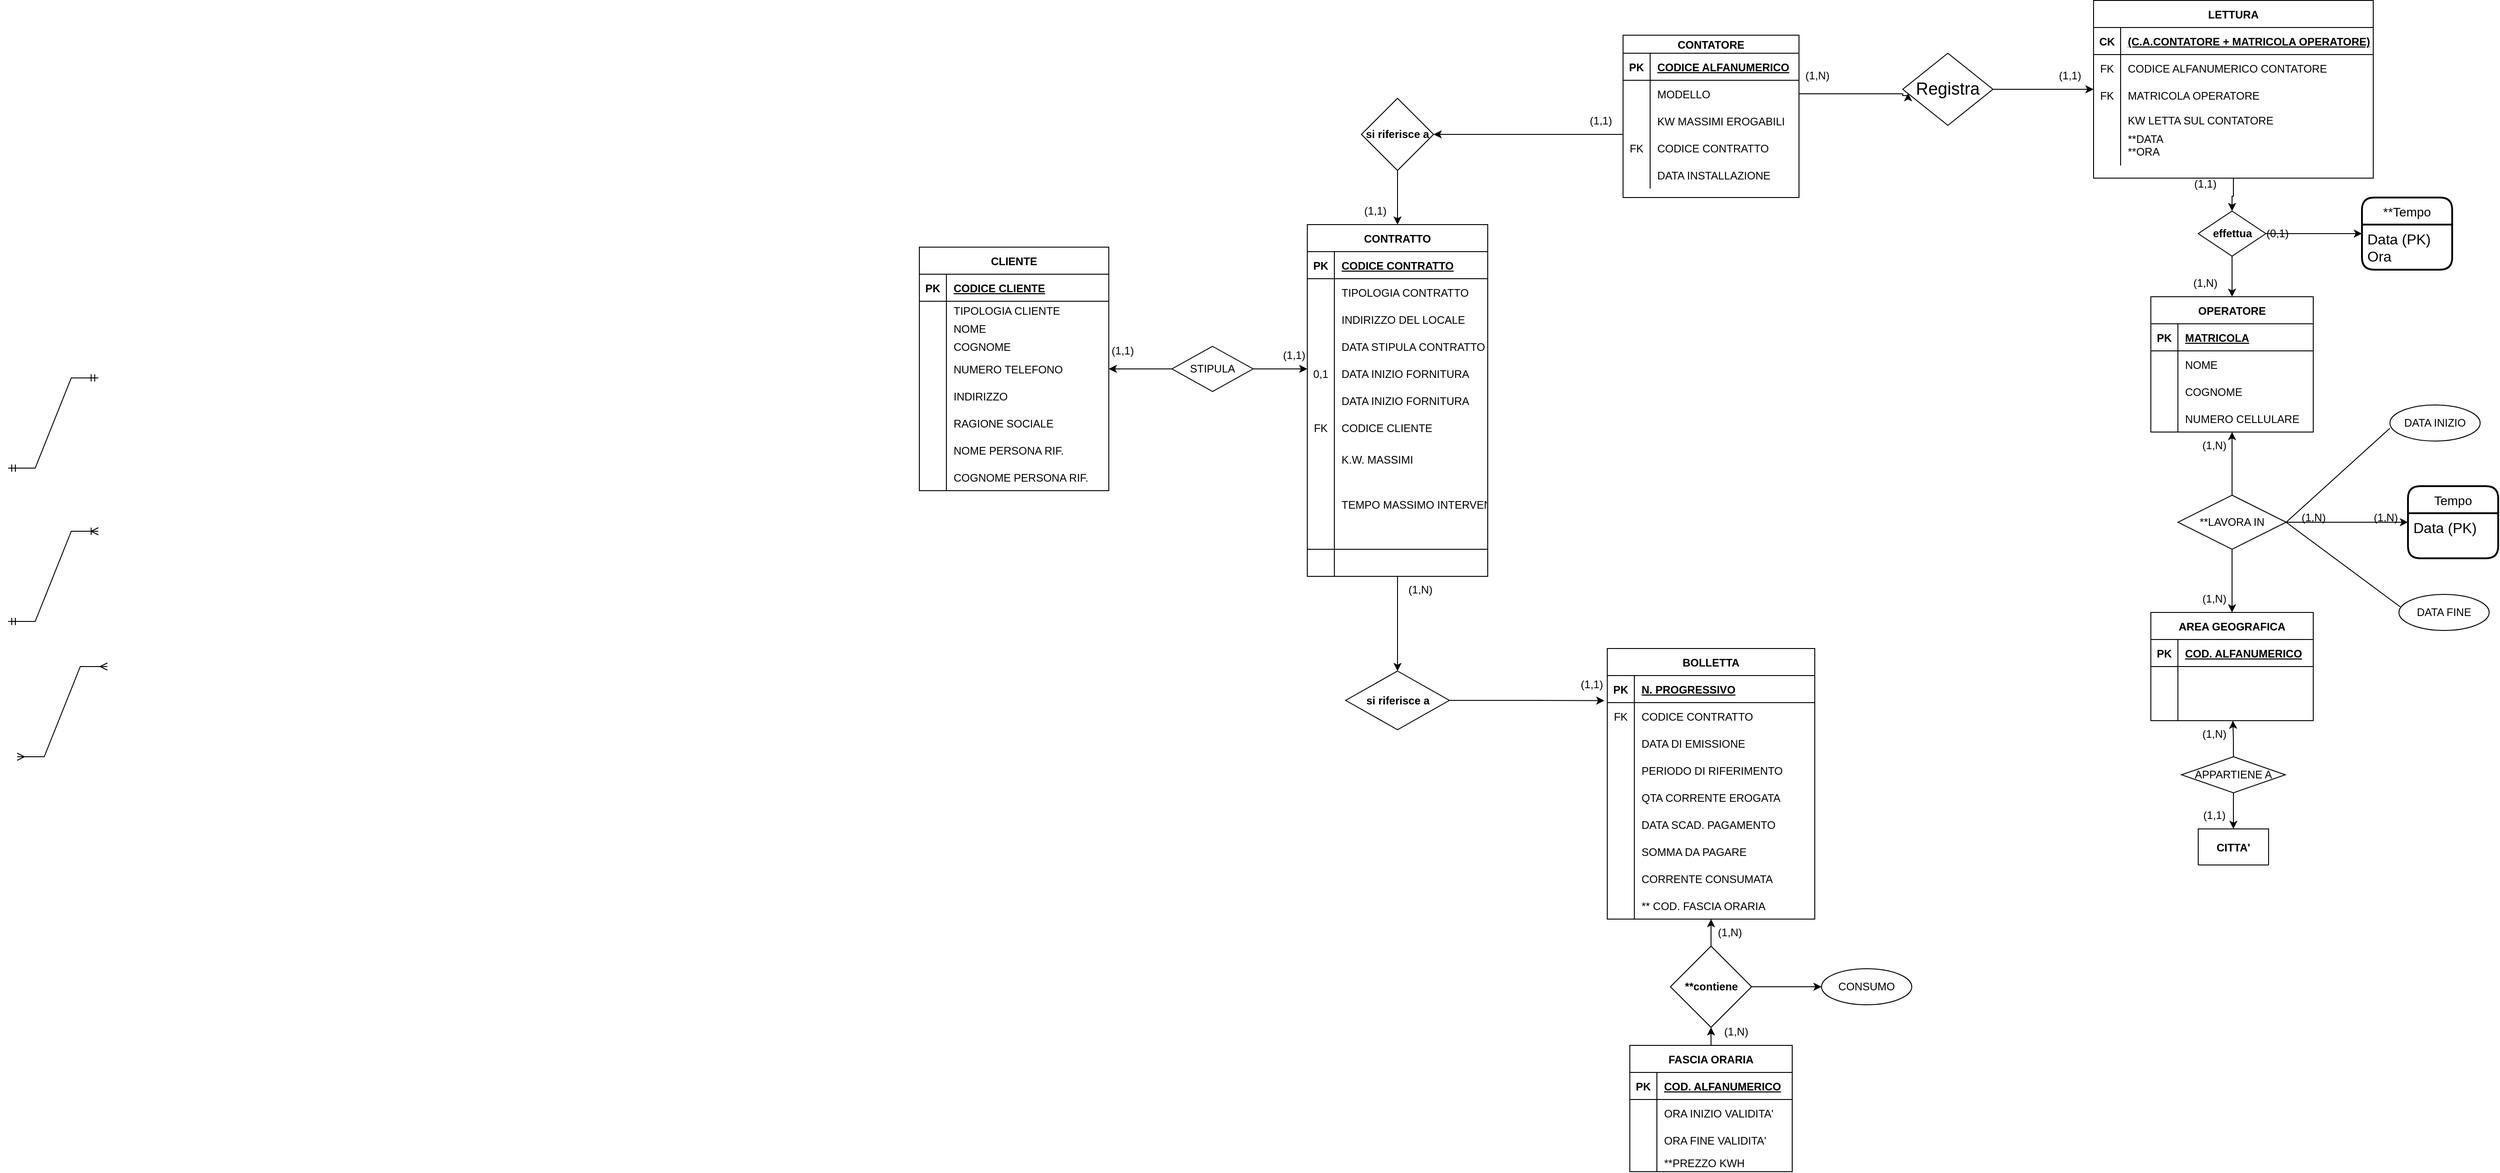 <mxfile version="20.8.3" type="github">
  <diagram id="OaHjyGjdNP-GCPTDcom8" name="Page-1">
    <mxGraphModel dx="2072" dy="1847" grid="1" gridSize="10" guides="1" tooltips="1" connect="1" arrows="1" fold="1" page="1" pageScale="1" pageWidth="827" pageHeight="1169" math="0" shadow="0">
      <root>
        <mxCell id="0" />
        <mxCell id="1" parent="0" />
        <mxCell id="dIEBpJOMzmCvZlWTN5sd-19" value="" style="edgeStyle=orthogonalEdgeStyle;rounded=0;orthogonalLoop=1;jettySize=auto;html=1;" edge="1" parent="1" source="nD4syaO1w29k3vmpNwM7-14" target="dIEBpJOMzmCvZlWTN5sd-18">
          <mxGeometry relative="1" as="geometry" />
        </mxCell>
        <mxCell id="nD4syaO1w29k3vmpNwM7-14" value="CONTRATTO" style="shape=table;startSize=30;container=1;collapsible=1;childLayout=tableLayout;fixedRows=1;rowLines=0;fontStyle=1;align=center;resizeLast=1;movable=1;resizable=1;rotatable=1;deletable=1;editable=1;connectable=1;" parent="1" vertex="1">
          <mxGeometry x="720" y="-20" width="200" height="390" as="geometry">
            <mxRectangle x="1250" y="90" width="110" height="30" as="alternateBounds" />
          </mxGeometry>
        </mxCell>
        <mxCell id="nD4syaO1w29k3vmpNwM7-15" value="" style="shape=tableRow;horizontal=0;startSize=0;swimlaneHead=0;swimlaneBody=0;fillColor=none;collapsible=0;dropTarget=0;points=[[0,0.5],[1,0.5]];portConstraint=eastwest;top=0;left=0;right=0;bottom=1;movable=1;resizable=1;rotatable=1;deletable=1;editable=1;connectable=1;" parent="nD4syaO1w29k3vmpNwM7-14" vertex="1">
          <mxGeometry y="30" width="200" height="30" as="geometry" />
        </mxCell>
        <mxCell id="nD4syaO1w29k3vmpNwM7-16" value="PK" style="shape=partialRectangle;connectable=1;fillColor=none;top=0;left=0;bottom=0;right=0;fontStyle=1;overflow=hidden;movable=1;resizable=1;rotatable=1;deletable=1;editable=1;" parent="nD4syaO1w29k3vmpNwM7-15" vertex="1">
          <mxGeometry width="30" height="30" as="geometry">
            <mxRectangle width="30" height="30" as="alternateBounds" />
          </mxGeometry>
        </mxCell>
        <mxCell id="nD4syaO1w29k3vmpNwM7-17" value="CODICE CONTRATTO" style="shape=partialRectangle;connectable=1;fillColor=none;top=0;left=0;bottom=0;right=0;align=left;spacingLeft=6;fontStyle=5;overflow=hidden;movable=1;resizable=1;rotatable=1;deletable=1;editable=1;" parent="nD4syaO1w29k3vmpNwM7-15" vertex="1">
          <mxGeometry x="30" width="170" height="30" as="geometry">
            <mxRectangle width="170" height="30" as="alternateBounds" />
          </mxGeometry>
        </mxCell>
        <mxCell id="dIEBpJOMzmCvZlWTN5sd-136" value="" style="shape=tableRow;horizontal=0;startSize=0;swimlaneHead=0;swimlaneBody=0;fillColor=none;collapsible=0;dropTarget=0;points=[[0,0.5],[1,0.5]];portConstraint=eastwest;top=0;left=0;right=0;bottom=0;movable=1;resizable=1;rotatable=1;deletable=1;editable=1;connectable=1;" vertex="1" parent="nD4syaO1w29k3vmpNwM7-14">
          <mxGeometry y="60" width="200" height="30" as="geometry" />
        </mxCell>
        <mxCell id="dIEBpJOMzmCvZlWTN5sd-137" value="" style="shape=partialRectangle;connectable=1;fillColor=none;top=0;left=0;bottom=0;right=0;editable=1;overflow=hidden;movable=1;resizable=1;rotatable=1;deletable=1;" vertex="1" parent="dIEBpJOMzmCvZlWTN5sd-136">
          <mxGeometry width="30" height="30" as="geometry">
            <mxRectangle width="30" height="30" as="alternateBounds" />
          </mxGeometry>
        </mxCell>
        <mxCell id="dIEBpJOMzmCvZlWTN5sd-138" value="TIPOLOGIA CONTRATTO" style="shape=partialRectangle;connectable=1;fillColor=none;top=0;left=0;bottom=0;right=0;align=left;spacingLeft=6;overflow=hidden;movable=1;resizable=1;rotatable=1;deletable=1;editable=1;" vertex="1" parent="dIEBpJOMzmCvZlWTN5sd-136">
          <mxGeometry x="30" width="170" height="30" as="geometry">
            <mxRectangle width="170" height="30" as="alternateBounds" />
          </mxGeometry>
        </mxCell>
        <mxCell id="nD4syaO1w29k3vmpNwM7-18" value="" style="shape=tableRow;horizontal=0;startSize=0;swimlaneHead=0;swimlaneBody=0;fillColor=none;collapsible=0;dropTarget=0;points=[[0,0.5],[1,0.5]];portConstraint=eastwest;top=0;left=0;right=0;bottom=0;movable=1;resizable=1;rotatable=1;deletable=1;editable=1;connectable=1;" parent="nD4syaO1w29k3vmpNwM7-14" vertex="1">
          <mxGeometry y="90" width="200" height="30" as="geometry" />
        </mxCell>
        <mxCell id="nD4syaO1w29k3vmpNwM7-19" value="" style="shape=partialRectangle;connectable=1;fillColor=none;top=0;left=0;bottom=0;right=0;editable=1;overflow=hidden;movable=1;resizable=1;rotatable=1;deletable=1;" parent="nD4syaO1w29k3vmpNwM7-18" vertex="1">
          <mxGeometry width="30" height="30" as="geometry">
            <mxRectangle width="30" height="30" as="alternateBounds" />
          </mxGeometry>
        </mxCell>
        <mxCell id="nD4syaO1w29k3vmpNwM7-20" value="INDIRIZZO DEL LOCALE" style="shape=partialRectangle;connectable=1;fillColor=none;top=0;left=0;bottom=0;right=0;align=left;spacingLeft=6;overflow=hidden;movable=1;resizable=1;rotatable=1;deletable=1;editable=1;" parent="nD4syaO1w29k3vmpNwM7-18" vertex="1">
          <mxGeometry x="30" width="170" height="30" as="geometry">
            <mxRectangle width="170" height="30" as="alternateBounds" />
          </mxGeometry>
        </mxCell>
        <mxCell id="nD4syaO1w29k3vmpNwM7-21" value="" style="shape=tableRow;horizontal=0;startSize=0;swimlaneHead=0;swimlaneBody=0;fillColor=none;collapsible=0;dropTarget=0;points=[[0,0.5],[1,0.5]];portConstraint=eastwest;top=0;left=0;right=0;bottom=0;movable=1;resizable=1;rotatable=1;deletable=1;editable=1;connectable=1;" parent="nD4syaO1w29k3vmpNwM7-14" vertex="1">
          <mxGeometry y="120" width="200" height="30" as="geometry" />
        </mxCell>
        <mxCell id="nD4syaO1w29k3vmpNwM7-22" value="" style="shape=partialRectangle;connectable=1;fillColor=none;top=0;left=0;bottom=0;right=0;editable=1;overflow=hidden;movable=1;resizable=1;rotatable=1;deletable=1;" parent="nD4syaO1w29k3vmpNwM7-21" vertex="1">
          <mxGeometry width="30" height="30" as="geometry">
            <mxRectangle width="30" height="30" as="alternateBounds" />
          </mxGeometry>
        </mxCell>
        <mxCell id="nD4syaO1w29k3vmpNwM7-23" value="DATA STIPULA CONTRATTO" style="shape=partialRectangle;connectable=1;fillColor=none;top=0;left=0;bottom=0;right=0;align=left;spacingLeft=6;overflow=hidden;movable=1;resizable=1;rotatable=1;deletable=1;editable=1;" parent="nD4syaO1w29k3vmpNwM7-21" vertex="1">
          <mxGeometry x="30" width="170" height="30" as="geometry">
            <mxRectangle width="170" height="30" as="alternateBounds" />
          </mxGeometry>
        </mxCell>
        <mxCell id="nD4syaO1w29k3vmpNwM7-24" value="" style="shape=tableRow;horizontal=0;startSize=0;swimlaneHead=0;swimlaneBody=0;fillColor=none;collapsible=0;dropTarget=0;points=[[0,0.5],[1,0.5]];portConstraint=eastwest;top=0;left=0;right=0;bottom=0;movable=1;resizable=1;rotatable=1;deletable=1;editable=1;connectable=1;" parent="nD4syaO1w29k3vmpNwM7-14" vertex="1">
          <mxGeometry y="150" width="200" height="30" as="geometry" />
        </mxCell>
        <mxCell id="nD4syaO1w29k3vmpNwM7-25" value="0,1" style="shape=partialRectangle;connectable=1;fillColor=none;top=0;left=0;bottom=0;right=0;editable=1;overflow=hidden;movable=1;resizable=1;rotatable=1;deletable=1;" parent="nD4syaO1w29k3vmpNwM7-24" vertex="1">
          <mxGeometry width="30" height="30" as="geometry">
            <mxRectangle width="30" height="30" as="alternateBounds" />
          </mxGeometry>
        </mxCell>
        <mxCell id="nD4syaO1w29k3vmpNwM7-26" value="DATA INIZIO FORNITURA" style="shape=partialRectangle;connectable=1;fillColor=none;top=0;left=0;bottom=0;right=0;align=left;spacingLeft=6;overflow=hidden;movable=1;resizable=1;rotatable=1;deletable=1;editable=1;" parent="nD4syaO1w29k3vmpNwM7-24" vertex="1">
          <mxGeometry x="30" width="170" height="30" as="geometry">
            <mxRectangle width="170" height="30" as="alternateBounds" />
          </mxGeometry>
        </mxCell>
        <mxCell id="dIEBpJOMzmCvZlWTN5sd-15" value="" style="shape=tableRow;horizontal=0;startSize=0;swimlaneHead=0;swimlaneBody=0;fillColor=none;collapsible=0;dropTarget=0;points=[[0,0.5],[1,0.5]];portConstraint=eastwest;top=0;left=0;right=0;bottom=0;movable=1;resizable=1;rotatable=1;deletable=1;editable=1;connectable=1;" vertex="1" parent="nD4syaO1w29k3vmpNwM7-14">
          <mxGeometry y="180" width="200" height="30" as="geometry" />
        </mxCell>
        <mxCell id="dIEBpJOMzmCvZlWTN5sd-16" value="" style="shape=partialRectangle;connectable=1;fillColor=none;top=0;left=0;bottom=0;right=0;editable=1;overflow=hidden;movable=1;resizable=1;rotatable=1;deletable=1;" vertex="1" parent="dIEBpJOMzmCvZlWTN5sd-15">
          <mxGeometry width="30" height="30" as="geometry">
            <mxRectangle width="30" height="30" as="alternateBounds" />
          </mxGeometry>
        </mxCell>
        <mxCell id="dIEBpJOMzmCvZlWTN5sd-17" value="DATA INIZIO FORNITURA" style="shape=partialRectangle;connectable=1;fillColor=none;top=0;left=0;bottom=0;right=0;align=left;spacingLeft=6;overflow=hidden;movable=1;resizable=1;rotatable=1;deletable=1;editable=1;" vertex="1" parent="dIEBpJOMzmCvZlWTN5sd-15">
          <mxGeometry x="30" width="170" height="30" as="geometry">
            <mxRectangle width="170" height="30" as="alternateBounds" />
          </mxGeometry>
        </mxCell>
        <mxCell id="nD4syaO1w29k3vmpNwM7-161" value="" style="shape=tableRow;horizontal=0;startSize=0;swimlaneHead=0;swimlaneBody=0;fillColor=none;collapsible=0;dropTarget=0;points=[[0,0.5],[1,0.5]];portConstraint=eastwest;top=0;left=0;right=0;bottom=0;movable=1;resizable=1;rotatable=1;deletable=1;editable=1;connectable=1;" parent="nD4syaO1w29k3vmpNwM7-14" vertex="1">
          <mxGeometry y="210" width="200" height="30" as="geometry" />
        </mxCell>
        <mxCell id="nD4syaO1w29k3vmpNwM7-162" value="FK" style="shape=partialRectangle;connectable=1;fillColor=none;top=0;left=0;bottom=0;right=0;editable=1;overflow=hidden;movable=1;resizable=1;rotatable=1;deletable=1;" parent="nD4syaO1w29k3vmpNwM7-161" vertex="1">
          <mxGeometry width="30" height="30" as="geometry">
            <mxRectangle width="30" height="30" as="alternateBounds" />
          </mxGeometry>
        </mxCell>
        <mxCell id="nD4syaO1w29k3vmpNwM7-163" value="CODICE CLIENTE" style="shape=partialRectangle;connectable=1;fillColor=none;top=0;left=0;bottom=0;right=0;align=left;spacingLeft=6;overflow=hidden;movable=1;resizable=1;rotatable=1;deletable=1;editable=1;" parent="nD4syaO1w29k3vmpNwM7-161" vertex="1">
          <mxGeometry x="30" width="170" height="30" as="geometry">
            <mxRectangle width="170" height="30" as="alternateBounds" />
          </mxGeometry>
        </mxCell>
        <mxCell id="nD4syaO1w29k3vmpNwM7-164" value="" style="shape=tableRow;horizontal=0;startSize=0;swimlaneHead=0;swimlaneBody=0;fillColor=none;collapsible=0;dropTarget=0;points=[[0,0.5],[1,0.5]];portConstraint=eastwest;top=0;left=0;right=0;bottom=0;movable=1;resizable=1;rotatable=1;deletable=1;editable=1;connectable=1;" parent="nD4syaO1w29k3vmpNwM7-14" vertex="1">
          <mxGeometry y="240" width="200" height="40" as="geometry" />
        </mxCell>
        <mxCell id="nD4syaO1w29k3vmpNwM7-165" value="" style="shape=partialRectangle;connectable=1;fillColor=none;top=0;left=0;bottom=0;right=0;editable=1;overflow=hidden;movable=1;resizable=1;rotatable=1;deletable=1;" parent="nD4syaO1w29k3vmpNwM7-164" vertex="1">
          <mxGeometry width="30" height="40" as="geometry">
            <mxRectangle width="30" height="40" as="alternateBounds" />
          </mxGeometry>
        </mxCell>
        <mxCell id="nD4syaO1w29k3vmpNwM7-166" value="K.W. MASSIMI" style="shape=partialRectangle;connectable=1;fillColor=none;top=0;left=0;bottom=0;right=0;align=left;spacingLeft=6;overflow=hidden;movable=1;resizable=1;rotatable=1;deletable=1;editable=1;" parent="nD4syaO1w29k3vmpNwM7-164" vertex="1">
          <mxGeometry x="30" width="170" height="40" as="geometry">
            <mxRectangle width="170" height="40" as="alternateBounds" />
          </mxGeometry>
        </mxCell>
        <mxCell id="nD4syaO1w29k3vmpNwM7-176" value="" style="shape=tableRow;horizontal=0;startSize=0;swimlaneHead=0;swimlaneBody=0;fillColor=none;collapsible=0;dropTarget=0;points=[[0,0.5],[1,0.5]];portConstraint=eastwest;top=0;left=0;right=0;bottom=0;" parent="nD4syaO1w29k3vmpNwM7-14" vertex="1">
          <mxGeometry y="280" width="200" height="60" as="geometry" />
        </mxCell>
        <mxCell id="nD4syaO1w29k3vmpNwM7-177" value="" style="shape=partialRectangle;connectable=0;fillColor=none;top=0;left=0;bottom=0;right=0;editable=1;overflow=hidden;" parent="nD4syaO1w29k3vmpNwM7-176" vertex="1">
          <mxGeometry width="30" height="60" as="geometry">
            <mxRectangle width="30" height="60" as="alternateBounds" />
          </mxGeometry>
        </mxCell>
        <mxCell id="nD4syaO1w29k3vmpNwM7-178" value="TEMPO MASSIMO INTERVENTO" style="shape=partialRectangle;connectable=0;fillColor=none;top=0;left=0;bottom=0;right=0;align=left;spacingLeft=6;overflow=hidden;" parent="nD4syaO1w29k3vmpNwM7-176" vertex="1">
          <mxGeometry x="30" width="170" height="60" as="geometry">
            <mxRectangle width="170" height="60" as="alternateBounds" />
          </mxGeometry>
        </mxCell>
        <mxCell id="nD4syaO1w29k3vmpNwM7-158" value="" style="shape=tableRow;horizontal=0;startSize=0;swimlaneHead=0;swimlaneBody=0;fillColor=none;collapsible=0;dropTarget=0;points=[[0,0.5],[1,0.5]];portConstraint=eastwest;top=0;left=0;right=0;bottom=1;movable=1;resizable=1;rotatable=1;deletable=1;editable=1;connectable=1;" parent="nD4syaO1w29k3vmpNwM7-14" vertex="1">
          <mxGeometry y="340" width="200" height="20" as="geometry" />
        </mxCell>
        <mxCell id="nD4syaO1w29k3vmpNwM7-159" value="" style="shape=partialRectangle;connectable=1;fillColor=none;top=0;left=0;bottom=0;right=0;fontStyle=1;overflow=hidden;movable=1;resizable=1;rotatable=1;deletable=1;editable=1;" parent="nD4syaO1w29k3vmpNwM7-158" vertex="1">
          <mxGeometry width="30" height="20" as="geometry">
            <mxRectangle width="30" height="20" as="alternateBounds" />
          </mxGeometry>
        </mxCell>
        <mxCell id="nD4syaO1w29k3vmpNwM7-160" value="" style="shape=partialRectangle;connectable=1;fillColor=none;top=0;left=0;bottom=0;right=0;align=left;spacingLeft=6;fontStyle=5;overflow=hidden;movable=1;resizable=1;rotatable=1;deletable=1;editable=1;" parent="nD4syaO1w29k3vmpNwM7-158" vertex="1">
          <mxGeometry x="30" width="170" height="20" as="geometry">
            <mxRectangle width="170" height="20" as="alternateBounds" />
          </mxGeometry>
        </mxCell>
        <mxCell id="nD4syaO1w29k3vmpNwM7-167" value="" style="shape=tableRow;horizontal=0;startSize=0;swimlaneHead=0;swimlaneBody=0;fillColor=none;collapsible=0;dropTarget=0;points=[[0,0.5],[1,0.5]];portConstraint=eastwest;top=0;left=0;right=0;bottom=0;movable=1;resizable=1;rotatable=1;deletable=1;editable=1;connectable=1;" parent="nD4syaO1w29k3vmpNwM7-14" vertex="1">
          <mxGeometry y="360" width="200" height="30" as="geometry" />
        </mxCell>
        <mxCell id="nD4syaO1w29k3vmpNwM7-168" value="" style="shape=partialRectangle;connectable=1;fillColor=none;top=0;left=0;bottom=0;right=0;editable=1;overflow=hidden;movable=1;resizable=1;rotatable=1;deletable=1;" parent="nD4syaO1w29k3vmpNwM7-167" vertex="1">
          <mxGeometry width="30" height="30" as="geometry">
            <mxRectangle width="30" height="30" as="alternateBounds" />
          </mxGeometry>
        </mxCell>
        <mxCell id="nD4syaO1w29k3vmpNwM7-169" value="" style="shape=partialRectangle;connectable=1;fillColor=none;top=0;left=0;bottom=0;right=0;align=left;spacingLeft=6;overflow=hidden;movable=1;resizable=1;rotatable=1;deletable=1;editable=1;" parent="nD4syaO1w29k3vmpNwM7-167" vertex="1">
          <mxGeometry x="30" width="170" height="30" as="geometry">
            <mxRectangle width="170" height="30" as="alternateBounds" />
          </mxGeometry>
        </mxCell>
        <mxCell id="nD4syaO1w29k3vmpNwM7-27" value="OPERATORE" style="shape=table;startSize=30;container=1;collapsible=1;childLayout=tableLayout;fixedRows=1;rowLines=0;fontStyle=1;align=center;resizeLast=1;" parent="1" vertex="1">
          <mxGeometry x="1655" y="60" width="180" height="150" as="geometry">
            <mxRectangle x="140" y="400" width="110" height="30" as="alternateBounds" />
          </mxGeometry>
        </mxCell>
        <mxCell id="nD4syaO1w29k3vmpNwM7-28" value="" style="shape=tableRow;horizontal=0;startSize=0;swimlaneHead=0;swimlaneBody=0;fillColor=none;collapsible=0;dropTarget=0;points=[[0,0.5],[1,0.5]];portConstraint=eastwest;top=0;left=0;right=0;bottom=1;" parent="nD4syaO1w29k3vmpNwM7-27" vertex="1">
          <mxGeometry y="30" width="180" height="30" as="geometry" />
        </mxCell>
        <mxCell id="nD4syaO1w29k3vmpNwM7-29" value="PK" style="shape=partialRectangle;connectable=0;fillColor=none;top=0;left=0;bottom=0;right=0;fontStyle=1;overflow=hidden;" parent="nD4syaO1w29k3vmpNwM7-28" vertex="1">
          <mxGeometry width="30" height="30" as="geometry">
            <mxRectangle width="30" height="30" as="alternateBounds" />
          </mxGeometry>
        </mxCell>
        <mxCell id="nD4syaO1w29k3vmpNwM7-30" value="MATRICOLA" style="shape=partialRectangle;connectable=0;fillColor=none;top=0;left=0;bottom=0;right=0;align=left;spacingLeft=6;fontStyle=5;overflow=hidden;" parent="nD4syaO1w29k3vmpNwM7-28" vertex="1">
          <mxGeometry x="30" width="150" height="30" as="geometry">
            <mxRectangle width="150" height="30" as="alternateBounds" />
          </mxGeometry>
        </mxCell>
        <mxCell id="nD4syaO1w29k3vmpNwM7-31" value="" style="shape=tableRow;horizontal=0;startSize=0;swimlaneHead=0;swimlaneBody=0;fillColor=none;collapsible=0;dropTarget=0;points=[[0,0.5],[1,0.5]];portConstraint=eastwest;top=0;left=0;right=0;bottom=0;" parent="nD4syaO1w29k3vmpNwM7-27" vertex="1">
          <mxGeometry y="60" width="180" height="30" as="geometry" />
        </mxCell>
        <mxCell id="nD4syaO1w29k3vmpNwM7-32" value="" style="shape=partialRectangle;connectable=0;fillColor=none;top=0;left=0;bottom=0;right=0;editable=1;overflow=hidden;" parent="nD4syaO1w29k3vmpNwM7-31" vertex="1">
          <mxGeometry width="30" height="30" as="geometry">
            <mxRectangle width="30" height="30" as="alternateBounds" />
          </mxGeometry>
        </mxCell>
        <mxCell id="nD4syaO1w29k3vmpNwM7-33" value="NOME" style="shape=partialRectangle;connectable=0;fillColor=none;top=0;left=0;bottom=0;right=0;align=left;spacingLeft=6;overflow=hidden;" parent="nD4syaO1w29k3vmpNwM7-31" vertex="1">
          <mxGeometry x="30" width="150" height="30" as="geometry">
            <mxRectangle width="150" height="30" as="alternateBounds" />
          </mxGeometry>
        </mxCell>
        <mxCell id="nD4syaO1w29k3vmpNwM7-34" value="" style="shape=tableRow;horizontal=0;startSize=0;swimlaneHead=0;swimlaneBody=0;fillColor=none;collapsible=0;dropTarget=0;points=[[0,0.5],[1,0.5]];portConstraint=eastwest;top=0;left=0;right=0;bottom=0;" parent="nD4syaO1w29k3vmpNwM7-27" vertex="1">
          <mxGeometry y="90" width="180" height="30" as="geometry" />
        </mxCell>
        <mxCell id="nD4syaO1w29k3vmpNwM7-35" value="" style="shape=partialRectangle;connectable=0;fillColor=none;top=0;left=0;bottom=0;right=0;editable=1;overflow=hidden;" parent="nD4syaO1w29k3vmpNwM7-34" vertex="1">
          <mxGeometry width="30" height="30" as="geometry">
            <mxRectangle width="30" height="30" as="alternateBounds" />
          </mxGeometry>
        </mxCell>
        <mxCell id="nD4syaO1w29k3vmpNwM7-36" value="COGNOME" style="shape=partialRectangle;connectable=0;fillColor=none;top=0;left=0;bottom=0;right=0;align=left;spacingLeft=6;overflow=hidden;" parent="nD4syaO1w29k3vmpNwM7-34" vertex="1">
          <mxGeometry x="30" width="150" height="30" as="geometry">
            <mxRectangle width="150" height="30" as="alternateBounds" />
          </mxGeometry>
        </mxCell>
        <mxCell id="nD4syaO1w29k3vmpNwM7-37" value="" style="shape=tableRow;horizontal=0;startSize=0;swimlaneHead=0;swimlaneBody=0;fillColor=none;collapsible=0;dropTarget=0;points=[[0,0.5],[1,0.5]];portConstraint=eastwest;top=0;left=0;right=0;bottom=0;" parent="nD4syaO1w29k3vmpNwM7-27" vertex="1">
          <mxGeometry y="120" width="180" height="30" as="geometry" />
        </mxCell>
        <mxCell id="nD4syaO1w29k3vmpNwM7-38" value="" style="shape=partialRectangle;connectable=0;fillColor=none;top=0;left=0;bottom=0;right=0;editable=1;overflow=hidden;" parent="nD4syaO1w29k3vmpNwM7-37" vertex="1">
          <mxGeometry width="30" height="30" as="geometry">
            <mxRectangle width="30" height="30" as="alternateBounds" />
          </mxGeometry>
        </mxCell>
        <mxCell id="nD4syaO1w29k3vmpNwM7-39" value="NUMERO CELLULARE" style="shape=partialRectangle;connectable=0;fillColor=none;top=0;left=0;bottom=0;right=0;align=left;spacingLeft=6;overflow=hidden;" parent="nD4syaO1w29k3vmpNwM7-37" vertex="1">
          <mxGeometry x="30" width="150" height="30" as="geometry">
            <mxRectangle width="150" height="30" as="alternateBounds" />
          </mxGeometry>
        </mxCell>
        <mxCell id="nD4syaO1w29k3vmpNwM7-40" value="CONTATORE" style="shape=table;startSize=20;container=1;collapsible=1;childLayout=tableLayout;fixedRows=1;rowLines=0;fontStyle=1;align=center;resizeLast=1;" parent="1" vertex="1">
          <mxGeometry x="1070" y="-230" width="195" height="180" as="geometry">
            <mxRectangle x="987" y="455" width="110" height="30" as="alternateBounds" />
          </mxGeometry>
        </mxCell>
        <mxCell id="nD4syaO1w29k3vmpNwM7-41" value="" style="shape=tableRow;horizontal=0;startSize=0;swimlaneHead=0;swimlaneBody=0;fillColor=none;collapsible=0;dropTarget=0;points=[[0,0.5],[1,0.5]];portConstraint=eastwest;top=0;left=0;right=0;bottom=1;" parent="nD4syaO1w29k3vmpNwM7-40" vertex="1">
          <mxGeometry y="20" width="195" height="30" as="geometry" />
        </mxCell>
        <mxCell id="nD4syaO1w29k3vmpNwM7-42" value="PK" style="shape=partialRectangle;connectable=0;fillColor=none;top=0;left=0;bottom=0;right=0;fontStyle=1;overflow=hidden;" parent="nD4syaO1w29k3vmpNwM7-41" vertex="1">
          <mxGeometry width="30" height="30" as="geometry">
            <mxRectangle width="30" height="30" as="alternateBounds" />
          </mxGeometry>
        </mxCell>
        <mxCell id="nD4syaO1w29k3vmpNwM7-43" value="CODICE ALFANUMERICO" style="shape=partialRectangle;connectable=0;fillColor=none;top=0;left=0;bottom=0;right=0;align=left;spacingLeft=6;fontStyle=5;overflow=hidden;" parent="nD4syaO1w29k3vmpNwM7-41" vertex="1">
          <mxGeometry x="30" width="165" height="30" as="geometry">
            <mxRectangle width="165" height="30" as="alternateBounds" />
          </mxGeometry>
        </mxCell>
        <mxCell id="nD4syaO1w29k3vmpNwM7-44" value="" style="shape=tableRow;horizontal=0;startSize=0;swimlaneHead=0;swimlaneBody=0;fillColor=none;collapsible=0;dropTarget=0;points=[[0,0.5],[1,0.5]];portConstraint=eastwest;top=0;left=0;right=0;bottom=0;" parent="nD4syaO1w29k3vmpNwM7-40" vertex="1">
          <mxGeometry y="50" width="195" height="30" as="geometry" />
        </mxCell>
        <mxCell id="nD4syaO1w29k3vmpNwM7-45" value="" style="shape=partialRectangle;connectable=0;fillColor=none;top=0;left=0;bottom=0;right=0;editable=1;overflow=hidden;" parent="nD4syaO1w29k3vmpNwM7-44" vertex="1">
          <mxGeometry width="30" height="30" as="geometry">
            <mxRectangle width="30" height="30" as="alternateBounds" />
          </mxGeometry>
        </mxCell>
        <mxCell id="nD4syaO1w29k3vmpNwM7-46" value="MODELLO" style="shape=partialRectangle;connectable=0;fillColor=none;top=0;left=0;bottom=0;right=0;align=left;spacingLeft=6;overflow=hidden;" parent="nD4syaO1w29k3vmpNwM7-44" vertex="1">
          <mxGeometry x="30" width="165" height="30" as="geometry">
            <mxRectangle width="165" height="30" as="alternateBounds" />
          </mxGeometry>
        </mxCell>
        <mxCell id="nD4syaO1w29k3vmpNwM7-47" value="" style="shape=tableRow;horizontal=0;startSize=0;swimlaneHead=0;swimlaneBody=0;fillColor=none;collapsible=0;dropTarget=0;points=[[0,0.5],[1,0.5]];portConstraint=eastwest;top=0;left=0;right=0;bottom=0;" parent="nD4syaO1w29k3vmpNwM7-40" vertex="1">
          <mxGeometry y="80" width="195" height="30" as="geometry" />
        </mxCell>
        <mxCell id="nD4syaO1w29k3vmpNwM7-48" value="" style="shape=partialRectangle;connectable=0;fillColor=none;top=0;left=0;bottom=0;right=0;editable=1;overflow=hidden;" parent="nD4syaO1w29k3vmpNwM7-47" vertex="1">
          <mxGeometry width="30" height="30" as="geometry">
            <mxRectangle width="30" height="30" as="alternateBounds" />
          </mxGeometry>
        </mxCell>
        <mxCell id="nD4syaO1w29k3vmpNwM7-49" value="KW MASSIMI EROGABILI" style="shape=partialRectangle;connectable=0;fillColor=none;top=0;left=0;bottom=0;right=0;align=left;spacingLeft=6;overflow=hidden;" parent="nD4syaO1w29k3vmpNwM7-47" vertex="1">
          <mxGeometry x="30" width="165" height="30" as="geometry">
            <mxRectangle width="165" height="30" as="alternateBounds" />
          </mxGeometry>
        </mxCell>
        <mxCell id="nD4syaO1w29k3vmpNwM7-50" value="" style="shape=tableRow;horizontal=0;startSize=0;swimlaneHead=0;swimlaneBody=0;fillColor=none;collapsible=0;dropTarget=0;points=[[0,0.5],[1,0.5]];portConstraint=eastwest;top=0;left=0;right=0;bottom=0;" parent="nD4syaO1w29k3vmpNwM7-40" vertex="1">
          <mxGeometry y="110" width="195" height="30" as="geometry" />
        </mxCell>
        <mxCell id="nD4syaO1w29k3vmpNwM7-51" value="FK" style="shape=partialRectangle;connectable=0;fillColor=none;top=0;left=0;bottom=0;right=0;editable=1;overflow=hidden;" parent="nD4syaO1w29k3vmpNwM7-50" vertex="1">
          <mxGeometry width="30" height="30" as="geometry">
            <mxRectangle width="30" height="30" as="alternateBounds" />
          </mxGeometry>
        </mxCell>
        <mxCell id="nD4syaO1w29k3vmpNwM7-52" value="CODICE CONTRATTO" style="shape=partialRectangle;connectable=0;fillColor=none;top=0;left=0;bottom=0;right=0;align=left;spacingLeft=6;overflow=hidden;" parent="nD4syaO1w29k3vmpNwM7-50" vertex="1">
          <mxGeometry x="30" width="165" height="30" as="geometry">
            <mxRectangle width="165" height="30" as="alternateBounds" />
          </mxGeometry>
        </mxCell>
        <mxCell id="dIEBpJOMzmCvZlWTN5sd-39" value="" style="shape=tableRow;horizontal=0;startSize=0;swimlaneHead=0;swimlaneBody=0;fillColor=none;collapsible=0;dropTarget=0;points=[[0,0.5],[1,0.5]];portConstraint=eastwest;top=0;left=0;right=0;bottom=0;" vertex="1" parent="nD4syaO1w29k3vmpNwM7-40">
          <mxGeometry y="140" width="195" height="30" as="geometry" />
        </mxCell>
        <mxCell id="dIEBpJOMzmCvZlWTN5sd-40" value="" style="shape=partialRectangle;connectable=0;fillColor=none;top=0;left=0;bottom=0;right=0;editable=1;overflow=hidden;" vertex="1" parent="dIEBpJOMzmCvZlWTN5sd-39">
          <mxGeometry width="30" height="30" as="geometry">
            <mxRectangle width="30" height="30" as="alternateBounds" />
          </mxGeometry>
        </mxCell>
        <mxCell id="dIEBpJOMzmCvZlWTN5sd-41" value="DATA INSTALLAZIONE" style="shape=partialRectangle;connectable=0;fillColor=none;top=0;left=0;bottom=0;right=0;align=left;spacingLeft=6;overflow=hidden;" vertex="1" parent="dIEBpJOMzmCvZlWTN5sd-39">
          <mxGeometry x="30" width="165" height="30" as="geometry">
            <mxRectangle width="165" height="30" as="alternateBounds" />
          </mxGeometry>
        </mxCell>
        <mxCell id="nD4syaO1w29k3vmpNwM7-53" value="BOLLETTA" style="shape=table;startSize=30;container=1;collapsible=1;childLayout=tableLayout;fixedRows=1;rowLines=0;fontStyle=1;align=center;resizeLast=1;" parent="1" vertex="1">
          <mxGeometry x="1052.5" y="450" width="230" height="300" as="geometry">
            <mxRectangle x="300" y="610" width="100" height="30" as="alternateBounds" />
          </mxGeometry>
        </mxCell>
        <mxCell id="nD4syaO1w29k3vmpNwM7-54" value="" style="shape=tableRow;horizontal=0;startSize=0;swimlaneHead=0;swimlaneBody=0;fillColor=none;collapsible=0;dropTarget=0;points=[[0,0.5],[1,0.5]];portConstraint=eastwest;top=0;left=0;right=0;bottom=1;" parent="nD4syaO1w29k3vmpNwM7-53" vertex="1">
          <mxGeometry y="30" width="230" height="30" as="geometry" />
        </mxCell>
        <mxCell id="nD4syaO1w29k3vmpNwM7-55" value="PK" style="shape=partialRectangle;connectable=0;fillColor=none;top=0;left=0;bottom=0;right=0;fontStyle=1;overflow=hidden;" parent="nD4syaO1w29k3vmpNwM7-54" vertex="1">
          <mxGeometry width="30" height="30" as="geometry">
            <mxRectangle width="30" height="30" as="alternateBounds" />
          </mxGeometry>
        </mxCell>
        <mxCell id="nD4syaO1w29k3vmpNwM7-56" value="N. PROGRESSIVO" style="shape=partialRectangle;connectable=0;fillColor=none;top=0;left=0;bottom=0;right=0;align=left;spacingLeft=6;fontStyle=5;overflow=hidden;" parent="nD4syaO1w29k3vmpNwM7-54" vertex="1">
          <mxGeometry x="30" width="200" height="30" as="geometry">
            <mxRectangle width="200" height="30" as="alternateBounds" />
          </mxGeometry>
        </mxCell>
        <mxCell id="nD4syaO1w29k3vmpNwM7-57" value="" style="shape=tableRow;horizontal=0;startSize=0;swimlaneHead=0;swimlaneBody=0;fillColor=none;collapsible=0;dropTarget=0;points=[[0,0.5],[1,0.5]];portConstraint=eastwest;top=0;left=0;right=0;bottom=0;" parent="nD4syaO1w29k3vmpNwM7-53" vertex="1">
          <mxGeometry y="60" width="230" height="30" as="geometry" />
        </mxCell>
        <mxCell id="nD4syaO1w29k3vmpNwM7-58" value="FK" style="shape=partialRectangle;connectable=0;fillColor=none;top=0;left=0;bottom=0;right=0;editable=1;overflow=hidden;" parent="nD4syaO1w29k3vmpNwM7-57" vertex="1">
          <mxGeometry width="30" height="30" as="geometry">
            <mxRectangle width="30" height="30" as="alternateBounds" />
          </mxGeometry>
        </mxCell>
        <mxCell id="nD4syaO1w29k3vmpNwM7-59" value="CODICE CONTRATTO" style="shape=partialRectangle;connectable=0;fillColor=none;top=0;left=0;bottom=0;right=0;align=left;spacingLeft=6;overflow=hidden;" parent="nD4syaO1w29k3vmpNwM7-57" vertex="1">
          <mxGeometry x="30" width="200" height="30" as="geometry">
            <mxRectangle width="200" height="30" as="alternateBounds" />
          </mxGeometry>
        </mxCell>
        <mxCell id="nD4syaO1w29k3vmpNwM7-60" value="" style="shape=tableRow;horizontal=0;startSize=0;swimlaneHead=0;swimlaneBody=0;fillColor=none;collapsible=0;dropTarget=0;points=[[0,0.5],[1,0.5]];portConstraint=eastwest;top=0;left=0;right=0;bottom=0;" parent="nD4syaO1w29k3vmpNwM7-53" vertex="1">
          <mxGeometry y="90" width="230" height="30" as="geometry" />
        </mxCell>
        <mxCell id="nD4syaO1w29k3vmpNwM7-61" value="" style="shape=partialRectangle;connectable=0;fillColor=none;top=0;left=0;bottom=0;right=0;editable=1;overflow=hidden;" parent="nD4syaO1w29k3vmpNwM7-60" vertex="1">
          <mxGeometry width="30" height="30" as="geometry">
            <mxRectangle width="30" height="30" as="alternateBounds" />
          </mxGeometry>
        </mxCell>
        <mxCell id="nD4syaO1w29k3vmpNwM7-62" value="DATA DI EMISSIONE" style="shape=partialRectangle;connectable=0;fillColor=none;top=0;left=0;bottom=0;right=0;align=left;spacingLeft=6;overflow=hidden;" parent="nD4syaO1w29k3vmpNwM7-60" vertex="1">
          <mxGeometry x="30" width="200" height="30" as="geometry">
            <mxRectangle width="200" height="30" as="alternateBounds" />
          </mxGeometry>
        </mxCell>
        <mxCell id="nD4syaO1w29k3vmpNwM7-63" value="" style="shape=tableRow;horizontal=0;startSize=0;swimlaneHead=0;swimlaneBody=0;fillColor=none;collapsible=0;dropTarget=0;points=[[0,0.5],[1,0.5]];portConstraint=eastwest;top=0;left=0;right=0;bottom=0;" parent="nD4syaO1w29k3vmpNwM7-53" vertex="1">
          <mxGeometry y="120" width="230" height="30" as="geometry" />
        </mxCell>
        <mxCell id="nD4syaO1w29k3vmpNwM7-64" value="" style="shape=partialRectangle;connectable=0;fillColor=none;top=0;left=0;bottom=0;right=0;editable=1;overflow=hidden;" parent="nD4syaO1w29k3vmpNwM7-63" vertex="1">
          <mxGeometry width="30" height="30" as="geometry">
            <mxRectangle width="30" height="30" as="alternateBounds" />
          </mxGeometry>
        </mxCell>
        <mxCell id="nD4syaO1w29k3vmpNwM7-65" value="PERIODO DI RIFERIMENTO" style="shape=partialRectangle;connectable=0;fillColor=none;top=0;left=0;bottom=0;right=0;align=left;spacingLeft=6;overflow=hidden;" parent="nD4syaO1w29k3vmpNwM7-63" vertex="1">
          <mxGeometry x="30" width="200" height="30" as="geometry">
            <mxRectangle width="200" height="30" as="alternateBounds" />
          </mxGeometry>
        </mxCell>
        <mxCell id="nD4syaO1w29k3vmpNwM7-216" value="" style="shape=tableRow;horizontal=0;startSize=0;swimlaneHead=0;swimlaneBody=0;fillColor=none;collapsible=0;dropTarget=0;points=[[0,0.5],[1,0.5]];portConstraint=eastwest;top=0;left=0;right=0;bottom=0;" parent="nD4syaO1w29k3vmpNwM7-53" vertex="1">
          <mxGeometry y="150" width="230" height="30" as="geometry" />
        </mxCell>
        <mxCell id="nD4syaO1w29k3vmpNwM7-217" value="" style="shape=partialRectangle;connectable=0;fillColor=none;top=0;left=0;bottom=0;right=0;editable=1;overflow=hidden;" parent="nD4syaO1w29k3vmpNwM7-216" vertex="1">
          <mxGeometry width="30" height="30" as="geometry">
            <mxRectangle width="30" height="30" as="alternateBounds" />
          </mxGeometry>
        </mxCell>
        <mxCell id="nD4syaO1w29k3vmpNwM7-218" value="QTA CORRENTE EROGATA" style="shape=partialRectangle;connectable=0;fillColor=none;top=0;left=0;bottom=0;right=0;align=left;spacingLeft=6;overflow=hidden;" parent="nD4syaO1w29k3vmpNwM7-216" vertex="1">
          <mxGeometry x="30" width="200" height="30" as="geometry">
            <mxRectangle width="200" height="30" as="alternateBounds" />
          </mxGeometry>
        </mxCell>
        <mxCell id="nD4syaO1w29k3vmpNwM7-185" value="" style="shape=tableRow;horizontal=0;startSize=0;swimlaneHead=0;swimlaneBody=0;fillColor=none;collapsible=0;dropTarget=0;points=[[0,0.5],[1,0.5]];portConstraint=eastwest;top=0;left=0;right=0;bottom=0;" parent="nD4syaO1w29k3vmpNwM7-53" vertex="1">
          <mxGeometry y="180" width="230" height="30" as="geometry" />
        </mxCell>
        <mxCell id="nD4syaO1w29k3vmpNwM7-186" value="" style="shape=partialRectangle;connectable=0;fillColor=none;top=0;left=0;bottom=0;right=0;editable=1;overflow=hidden;" parent="nD4syaO1w29k3vmpNwM7-185" vertex="1">
          <mxGeometry width="30" height="30" as="geometry">
            <mxRectangle width="30" height="30" as="alternateBounds" />
          </mxGeometry>
        </mxCell>
        <mxCell id="nD4syaO1w29k3vmpNwM7-187" value="DATA SCAD. PAGAMENTO" style="shape=partialRectangle;connectable=0;fillColor=none;top=0;left=0;bottom=0;right=0;align=left;spacingLeft=6;overflow=hidden;" parent="nD4syaO1w29k3vmpNwM7-185" vertex="1">
          <mxGeometry x="30" width="200" height="30" as="geometry">
            <mxRectangle width="200" height="30" as="alternateBounds" />
          </mxGeometry>
        </mxCell>
        <mxCell id="nD4syaO1w29k3vmpNwM7-188" value="" style="shape=tableRow;horizontal=0;startSize=0;swimlaneHead=0;swimlaneBody=0;fillColor=none;collapsible=0;dropTarget=0;points=[[0,0.5],[1,0.5]];portConstraint=eastwest;top=0;left=0;right=0;bottom=0;" parent="nD4syaO1w29k3vmpNwM7-53" vertex="1">
          <mxGeometry y="210" width="230" height="30" as="geometry" />
        </mxCell>
        <mxCell id="nD4syaO1w29k3vmpNwM7-189" value="" style="shape=partialRectangle;connectable=0;fillColor=none;top=0;left=0;bottom=0;right=0;editable=1;overflow=hidden;" parent="nD4syaO1w29k3vmpNwM7-188" vertex="1">
          <mxGeometry width="30" height="30" as="geometry">
            <mxRectangle width="30" height="30" as="alternateBounds" />
          </mxGeometry>
        </mxCell>
        <mxCell id="nD4syaO1w29k3vmpNwM7-190" value="SOMMA DA PAGARE" style="shape=partialRectangle;connectable=0;fillColor=none;top=0;left=0;bottom=0;right=0;align=left;spacingLeft=6;overflow=hidden;" parent="nD4syaO1w29k3vmpNwM7-188" vertex="1">
          <mxGeometry x="30" width="200" height="30" as="geometry">
            <mxRectangle width="200" height="30" as="alternateBounds" />
          </mxGeometry>
        </mxCell>
        <mxCell id="nD4syaO1w29k3vmpNwM7-191" value="" style="shape=tableRow;horizontal=0;startSize=0;swimlaneHead=0;swimlaneBody=0;fillColor=none;collapsible=0;dropTarget=0;points=[[0,0.5],[1,0.5]];portConstraint=eastwest;top=0;left=0;right=0;bottom=0;" parent="nD4syaO1w29k3vmpNwM7-53" vertex="1">
          <mxGeometry y="240" width="230" height="30" as="geometry" />
        </mxCell>
        <mxCell id="nD4syaO1w29k3vmpNwM7-192" value="" style="shape=partialRectangle;connectable=0;fillColor=none;top=0;left=0;bottom=0;right=0;editable=1;overflow=hidden;" parent="nD4syaO1w29k3vmpNwM7-191" vertex="1">
          <mxGeometry width="30" height="30" as="geometry">
            <mxRectangle width="30" height="30" as="alternateBounds" />
          </mxGeometry>
        </mxCell>
        <mxCell id="nD4syaO1w29k3vmpNwM7-193" value="CORRENTE CONSUMATA" style="shape=partialRectangle;connectable=0;fillColor=none;top=0;left=0;bottom=0;right=0;align=left;spacingLeft=6;overflow=hidden;" parent="nD4syaO1w29k3vmpNwM7-191" vertex="1">
          <mxGeometry x="30" width="200" height="30" as="geometry">
            <mxRectangle width="200" height="30" as="alternateBounds" />
          </mxGeometry>
        </mxCell>
        <mxCell id="nD4syaO1w29k3vmpNwM7-222" value="" style="shape=tableRow;horizontal=0;startSize=0;swimlaneHead=0;swimlaneBody=0;fillColor=none;collapsible=0;dropTarget=0;points=[[0,0.5],[1,0.5]];portConstraint=eastwest;top=0;left=0;right=0;bottom=0;" parent="nD4syaO1w29k3vmpNwM7-53" vertex="1">
          <mxGeometry y="270" width="230" height="30" as="geometry" />
        </mxCell>
        <mxCell id="nD4syaO1w29k3vmpNwM7-223" value="" style="shape=partialRectangle;connectable=0;fillColor=none;top=0;left=0;bottom=0;right=0;editable=1;overflow=hidden;" parent="nD4syaO1w29k3vmpNwM7-222" vertex="1">
          <mxGeometry width="30" height="30" as="geometry">
            <mxRectangle width="30" height="30" as="alternateBounds" />
          </mxGeometry>
        </mxCell>
        <mxCell id="nD4syaO1w29k3vmpNwM7-224" value="** COD. FASCIA ORARIA" style="shape=partialRectangle;connectable=0;fillColor=none;top=0;left=0;bottom=0;right=0;align=left;spacingLeft=6;overflow=hidden;" parent="nD4syaO1w29k3vmpNwM7-222" vertex="1">
          <mxGeometry x="30" width="200" height="30" as="geometry">
            <mxRectangle width="200" height="30" as="alternateBounds" />
          </mxGeometry>
        </mxCell>
        <mxCell id="dIEBpJOMzmCvZlWTN5sd-22" style="edgeStyle=orthogonalEdgeStyle;rounded=0;orthogonalLoop=1;jettySize=auto;html=1;exitX=0.5;exitY=0;exitDx=0;exitDy=0;entryX=0.5;entryY=1;entryDx=0;entryDy=0;" edge="1" parent="1" source="nD4syaO1w29k3vmpNwM7-66" target="7G08isXgEMkV2wekbxgx-7">
          <mxGeometry relative="1" as="geometry" />
        </mxCell>
        <mxCell id="nD4syaO1w29k3vmpNwM7-66" value="FASCIA ORARIA" style="shape=table;startSize=30;container=1;collapsible=1;childLayout=tableLayout;fixedRows=1;rowLines=0;fontStyle=1;align=center;resizeLast=1;" parent="1" vertex="1">
          <mxGeometry x="1077.5" y="890" width="180" height="140" as="geometry">
            <mxRectangle x="530" y="610" width="130" height="30" as="alternateBounds" />
          </mxGeometry>
        </mxCell>
        <mxCell id="nD4syaO1w29k3vmpNwM7-67" value="" style="shape=tableRow;horizontal=0;startSize=0;swimlaneHead=0;swimlaneBody=0;fillColor=none;collapsible=0;dropTarget=0;points=[[0,0.5],[1,0.5]];portConstraint=eastwest;top=0;left=0;right=0;bottom=1;" parent="nD4syaO1w29k3vmpNwM7-66" vertex="1">
          <mxGeometry y="30" width="180" height="30" as="geometry" />
        </mxCell>
        <mxCell id="nD4syaO1w29k3vmpNwM7-68" value="PK" style="shape=partialRectangle;connectable=0;fillColor=none;top=0;left=0;bottom=0;right=0;fontStyle=1;overflow=hidden;" parent="nD4syaO1w29k3vmpNwM7-67" vertex="1">
          <mxGeometry width="30" height="30" as="geometry">
            <mxRectangle width="30" height="30" as="alternateBounds" />
          </mxGeometry>
        </mxCell>
        <mxCell id="nD4syaO1w29k3vmpNwM7-69" value="COD. ALFANUMERICO" style="shape=partialRectangle;connectable=0;fillColor=none;top=0;left=0;bottom=0;right=0;align=left;spacingLeft=6;fontStyle=5;overflow=hidden;" parent="nD4syaO1w29k3vmpNwM7-67" vertex="1">
          <mxGeometry x="30" width="150" height="30" as="geometry">
            <mxRectangle width="150" height="30" as="alternateBounds" />
          </mxGeometry>
        </mxCell>
        <mxCell id="nD4syaO1w29k3vmpNwM7-70" value="" style="shape=tableRow;horizontal=0;startSize=0;swimlaneHead=0;swimlaneBody=0;fillColor=none;collapsible=0;dropTarget=0;points=[[0,0.5],[1,0.5]];portConstraint=eastwest;top=0;left=0;right=0;bottom=0;" parent="nD4syaO1w29k3vmpNwM7-66" vertex="1">
          <mxGeometry y="60" width="180" height="30" as="geometry" />
        </mxCell>
        <mxCell id="nD4syaO1w29k3vmpNwM7-71" value="" style="shape=partialRectangle;connectable=0;fillColor=none;top=0;left=0;bottom=0;right=0;editable=1;overflow=hidden;" parent="nD4syaO1w29k3vmpNwM7-70" vertex="1">
          <mxGeometry width="30" height="30" as="geometry">
            <mxRectangle width="30" height="30" as="alternateBounds" />
          </mxGeometry>
        </mxCell>
        <mxCell id="nD4syaO1w29k3vmpNwM7-72" value="ORA INIZIO VALIDITA&#39;" style="shape=partialRectangle;connectable=0;fillColor=none;top=0;left=0;bottom=0;right=0;align=left;spacingLeft=6;overflow=hidden;" parent="nD4syaO1w29k3vmpNwM7-70" vertex="1">
          <mxGeometry x="30" width="150" height="30" as="geometry">
            <mxRectangle width="150" height="30" as="alternateBounds" />
          </mxGeometry>
        </mxCell>
        <mxCell id="nD4syaO1w29k3vmpNwM7-73" value="" style="shape=tableRow;horizontal=0;startSize=0;swimlaneHead=0;swimlaneBody=0;fillColor=none;collapsible=0;dropTarget=0;points=[[0,0.5],[1,0.5]];portConstraint=eastwest;top=0;left=0;right=0;bottom=0;" parent="nD4syaO1w29k3vmpNwM7-66" vertex="1">
          <mxGeometry y="90" width="180" height="30" as="geometry" />
        </mxCell>
        <mxCell id="nD4syaO1w29k3vmpNwM7-74" value="" style="shape=partialRectangle;connectable=0;fillColor=none;top=0;left=0;bottom=0;right=0;editable=1;overflow=hidden;" parent="nD4syaO1w29k3vmpNwM7-73" vertex="1">
          <mxGeometry width="30" height="30" as="geometry">
            <mxRectangle width="30" height="30" as="alternateBounds" />
          </mxGeometry>
        </mxCell>
        <mxCell id="nD4syaO1w29k3vmpNwM7-75" value="ORA FINE VALIDITA&#39;" style="shape=partialRectangle;connectable=0;fillColor=none;top=0;left=0;bottom=0;right=0;align=left;spacingLeft=6;overflow=hidden;" parent="nD4syaO1w29k3vmpNwM7-73" vertex="1">
          <mxGeometry x="30" width="150" height="30" as="geometry">
            <mxRectangle width="150" height="30" as="alternateBounds" />
          </mxGeometry>
        </mxCell>
        <mxCell id="nD4syaO1w29k3vmpNwM7-76" value="" style="shape=tableRow;horizontal=0;startSize=0;swimlaneHead=0;swimlaneBody=0;fillColor=none;collapsible=0;dropTarget=0;points=[[0,0.5],[1,0.5]];portConstraint=eastwest;top=0;left=0;right=0;bottom=0;" parent="nD4syaO1w29k3vmpNwM7-66" vertex="1">
          <mxGeometry y="120" width="180" height="20" as="geometry" />
        </mxCell>
        <mxCell id="nD4syaO1w29k3vmpNwM7-77" value="" style="shape=partialRectangle;connectable=0;fillColor=none;top=0;left=0;bottom=0;right=0;editable=1;overflow=hidden;" parent="nD4syaO1w29k3vmpNwM7-76" vertex="1">
          <mxGeometry width="30" height="20" as="geometry">
            <mxRectangle width="30" height="20" as="alternateBounds" />
          </mxGeometry>
        </mxCell>
        <mxCell id="nD4syaO1w29k3vmpNwM7-78" value="**PREZZO KWH" style="shape=partialRectangle;connectable=0;fillColor=none;top=0;left=0;bottom=0;right=0;align=left;spacingLeft=6;overflow=hidden;" parent="nD4syaO1w29k3vmpNwM7-76" vertex="1">
          <mxGeometry x="30" width="150" height="20" as="geometry">
            <mxRectangle width="150" height="20" as="alternateBounds" />
          </mxGeometry>
        </mxCell>
        <mxCell id="dIEBpJOMzmCvZlWTN5sd-11" value="" style="edgeStyle=orthogonalEdgeStyle;rounded=0;orthogonalLoop=1;jettySize=auto;html=1;" edge="1" parent="1" source="nD4syaO1w29k3vmpNwM7-79" target="dIEBpJOMzmCvZlWTN5sd-10">
          <mxGeometry relative="1" as="geometry" />
        </mxCell>
        <mxCell id="nD4syaO1w29k3vmpNwM7-79" value="LETTURA" style="shape=table;startSize=30;container=1;collapsible=1;childLayout=tableLayout;fixedRows=1;rowLines=0;fontStyle=1;align=center;resizeLast=1;" parent="1" vertex="1">
          <mxGeometry x="1591.5" y="-268.5" width="310" height="197" as="geometry">
            <mxRectangle x="590" y="455" width="90" height="30" as="alternateBounds" />
          </mxGeometry>
        </mxCell>
        <mxCell id="nD4syaO1w29k3vmpNwM7-80" value="" style="shape=tableRow;horizontal=0;startSize=0;swimlaneHead=0;swimlaneBody=0;fillColor=none;collapsible=0;dropTarget=0;points=[[0,0.5],[1,0.5]];portConstraint=eastwest;top=0;left=0;right=0;bottom=1;" parent="nD4syaO1w29k3vmpNwM7-79" vertex="1">
          <mxGeometry y="30" width="310" height="30" as="geometry" />
        </mxCell>
        <mxCell id="nD4syaO1w29k3vmpNwM7-81" value="CK" style="shape=partialRectangle;connectable=0;fillColor=none;top=0;left=0;bottom=0;right=0;fontStyle=1;overflow=hidden;" parent="nD4syaO1w29k3vmpNwM7-80" vertex="1">
          <mxGeometry width="30" height="30" as="geometry">
            <mxRectangle width="30" height="30" as="alternateBounds" />
          </mxGeometry>
        </mxCell>
        <mxCell id="nD4syaO1w29k3vmpNwM7-82" value="(C.A.CONTATORE + MATRICOLA OPERATORE)" style="shape=partialRectangle;connectable=0;fillColor=none;top=0;left=0;bottom=0;right=0;align=left;spacingLeft=6;fontStyle=5;overflow=hidden;" parent="nD4syaO1w29k3vmpNwM7-80" vertex="1">
          <mxGeometry x="30" width="280" height="30" as="geometry">
            <mxRectangle width="280" height="30" as="alternateBounds" />
          </mxGeometry>
        </mxCell>
        <mxCell id="nD4syaO1w29k3vmpNwM7-83" value="" style="shape=tableRow;horizontal=0;startSize=0;swimlaneHead=0;swimlaneBody=0;fillColor=none;collapsible=0;dropTarget=0;points=[[0,0.5],[1,0.5]];portConstraint=eastwest;top=0;left=0;right=0;bottom=0;" parent="nD4syaO1w29k3vmpNwM7-79" vertex="1">
          <mxGeometry y="60" width="310" height="30" as="geometry" />
        </mxCell>
        <mxCell id="nD4syaO1w29k3vmpNwM7-84" value="FK" style="shape=partialRectangle;connectable=0;fillColor=none;top=0;left=0;bottom=0;right=0;editable=1;overflow=hidden;" parent="nD4syaO1w29k3vmpNwM7-83" vertex="1">
          <mxGeometry width="30" height="30" as="geometry">
            <mxRectangle width="30" height="30" as="alternateBounds" />
          </mxGeometry>
        </mxCell>
        <mxCell id="nD4syaO1w29k3vmpNwM7-85" value="CODICE ALFANUMERICO CONTATORE" style="shape=partialRectangle;connectable=0;fillColor=none;top=0;left=0;bottom=0;right=0;align=left;spacingLeft=6;overflow=hidden;" parent="nD4syaO1w29k3vmpNwM7-83" vertex="1">
          <mxGeometry x="30" width="280" height="30" as="geometry">
            <mxRectangle width="280" height="30" as="alternateBounds" />
          </mxGeometry>
        </mxCell>
        <mxCell id="nD4syaO1w29k3vmpNwM7-86" value="" style="shape=tableRow;horizontal=0;startSize=0;swimlaneHead=0;swimlaneBody=0;fillColor=none;collapsible=0;dropTarget=0;points=[[0,0.5],[1,0.5]];portConstraint=eastwest;top=0;left=0;right=0;bottom=0;" parent="nD4syaO1w29k3vmpNwM7-79" vertex="1">
          <mxGeometry y="90" width="310" height="30" as="geometry" />
        </mxCell>
        <mxCell id="nD4syaO1w29k3vmpNwM7-87" value="FK" style="shape=partialRectangle;connectable=0;fillColor=none;top=0;left=0;bottom=0;right=0;editable=1;overflow=hidden;" parent="nD4syaO1w29k3vmpNwM7-86" vertex="1">
          <mxGeometry width="30" height="30" as="geometry">
            <mxRectangle width="30" height="30" as="alternateBounds" />
          </mxGeometry>
        </mxCell>
        <mxCell id="nD4syaO1w29k3vmpNwM7-88" value="MATRICOLA OPERATORE" style="shape=partialRectangle;connectable=0;fillColor=none;top=0;left=0;bottom=0;right=0;align=left;spacingLeft=6;overflow=hidden;" parent="nD4syaO1w29k3vmpNwM7-86" vertex="1">
          <mxGeometry x="30" width="280" height="30" as="geometry">
            <mxRectangle width="280" height="30" as="alternateBounds" />
          </mxGeometry>
        </mxCell>
        <mxCell id="nD4syaO1w29k3vmpNwM7-89" value="" style="shape=tableRow;horizontal=0;startSize=0;swimlaneHead=0;swimlaneBody=0;fillColor=none;collapsible=0;dropTarget=0;points=[[0,0.5],[1,0.5]];portConstraint=eastwest;top=0;left=0;right=0;bottom=0;" parent="nD4syaO1w29k3vmpNwM7-79" vertex="1">
          <mxGeometry y="120" width="310" height="25" as="geometry" />
        </mxCell>
        <mxCell id="nD4syaO1w29k3vmpNwM7-90" value="" style="shape=partialRectangle;connectable=0;fillColor=none;top=0;left=0;bottom=0;right=0;editable=1;overflow=hidden;" parent="nD4syaO1w29k3vmpNwM7-89" vertex="1">
          <mxGeometry width="30" height="25" as="geometry">
            <mxRectangle width="30" height="25" as="alternateBounds" />
          </mxGeometry>
        </mxCell>
        <mxCell id="nD4syaO1w29k3vmpNwM7-91" value="KW LETTA SUL CONTATORE" style="shape=partialRectangle;connectable=0;fillColor=none;top=0;left=0;bottom=0;right=0;align=left;spacingLeft=6;overflow=hidden;" parent="nD4syaO1w29k3vmpNwM7-89" vertex="1">
          <mxGeometry x="30" width="280" height="25" as="geometry">
            <mxRectangle width="280" height="25" as="alternateBounds" />
          </mxGeometry>
        </mxCell>
        <mxCell id="dIEBpJOMzmCvZlWTN5sd-54" value="" style="shape=tableRow;horizontal=0;startSize=0;swimlaneHead=0;swimlaneBody=0;fillColor=none;collapsible=0;dropTarget=0;points=[[0,0.5],[1,0.5]];portConstraint=eastwest;top=0;left=0;right=0;bottom=0;" vertex="1" parent="nD4syaO1w29k3vmpNwM7-79">
          <mxGeometry y="145" width="310" height="38" as="geometry" />
        </mxCell>
        <mxCell id="dIEBpJOMzmCvZlWTN5sd-55" value="" style="shape=partialRectangle;connectable=0;fillColor=none;top=0;left=0;bottom=0;right=0;editable=1;overflow=hidden;" vertex="1" parent="dIEBpJOMzmCvZlWTN5sd-54">
          <mxGeometry width="30" height="38" as="geometry">
            <mxRectangle width="30" height="38" as="alternateBounds" />
          </mxGeometry>
        </mxCell>
        <mxCell id="dIEBpJOMzmCvZlWTN5sd-56" value="**DATA&#xa;**ORA&#xa;" style="shape=partialRectangle;connectable=0;fillColor=none;top=0;left=0;bottom=0;right=0;align=left;spacingLeft=6;overflow=hidden;" vertex="1" parent="dIEBpJOMzmCvZlWTN5sd-54">
          <mxGeometry x="30" width="280" height="38" as="geometry">
            <mxRectangle width="280" height="38" as="alternateBounds" />
          </mxGeometry>
        </mxCell>
        <mxCell id="nD4syaO1w29k3vmpNwM7-92" value="AREA GEOGRAFICA" style="shape=table;startSize=30;container=1;collapsible=1;childLayout=tableLayout;fixedRows=1;rowLines=0;fontStyle=1;align=center;resizeLast=1;" parent="1" vertex="1">
          <mxGeometry x="1655" y="410" width="180" height="120" as="geometry">
            <mxRectangle x="585" y="970" width="150" height="30" as="alternateBounds" />
          </mxGeometry>
        </mxCell>
        <mxCell id="nD4syaO1w29k3vmpNwM7-93" value="" style="shape=tableRow;horizontal=0;startSize=0;swimlaneHead=0;swimlaneBody=0;fillColor=none;collapsible=0;dropTarget=0;points=[[0,0.5],[1,0.5]];portConstraint=eastwest;top=0;left=0;right=0;bottom=1;" parent="nD4syaO1w29k3vmpNwM7-92" vertex="1">
          <mxGeometry y="30" width="180" height="30" as="geometry" />
        </mxCell>
        <mxCell id="nD4syaO1w29k3vmpNwM7-94" value="PK" style="shape=partialRectangle;connectable=0;fillColor=none;top=0;left=0;bottom=0;right=0;fontStyle=1;overflow=hidden;" parent="nD4syaO1w29k3vmpNwM7-93" vertex="1">
          <mxGeometry width="30" height="30" as="geometry">
            <mxRectangle width="30" height="30" as="alternateBounds" />
          </mxGeometry>
        </mxCell>
        <mxCell id="nD4syaO1w29k3vmpNwM7-95" value="COD. ALFANUMERICO" style="shape=partialRectangle;connectable=0;fillColor=none;top=0;left=0;bottom=0;right=0;align=left;spacingLeft=6;fontStyle=5;overflow=hidden;" parent="nD4syaO1w29k3vmpNwM7-93" vertex="1">
          <mxGeometry x="30" width="150" height="30" as="geometry">
            <mxRectangle width="150" height="30" as="alternateBounds" />
          </mxGeometry>
        </mxCell>
        <mxCell id="nD4syaO1w29k3vmpNwM7-96" value="" style="shape=tableRow;horizontal=0;startSize=0;swimlaneHead=0;swimlaneBody=0;fillColor=none;collapsible=0;dropTarget=0;points=[[0,0.5],[1,0.5]];portConstraint=eastwest;top=0;left=0;right=0;bottom=0;" parent="nD4syaO1w29k3vmpNwM7-92" vertex="1">
          <mxGeometry y="60" width="180" height="30" as="geometry" />
        </mxCell>
        <mxCell id="nD4syaO1w29k3vmpNwM7-97" value="" style="shape=partialRectangle;connectable=0;fillColor=none;top=0;left=0;bottom=0;right=0;editable=1;overflow=hidden;" parent="nD4syaO1w29k3vmpNwM7-96" vertex="1">
          <mxGeometry width="30" height="30" as="geometry">
            <mxRectangle width="30" height="30" as="alternateBounds" />
          </mxGeometry>
        </mxCell>
        <mxCell id="nD4syaO1w29k3vmpNwM7-98" value="" style="shape=partialRectangle;connectable=0;fillColor=none;top=0;left=0;bottom=0;right=0;align=left;spacingLeft=6;overflow=hidden;" parent="nD4syaO1w29k3vmpNwM7-96" vertex="1">
          <mxGeometry x="30" width="150" height="30" as="geometry">
            <mxRectangle width="150" height="30" as="alternateBounds" />
          </mxGeometry>
        </mxCell>
        <mxCell id="nD4syaO1w29k3vmpNwM7-102" value="" style="shape=tableRow;horizontal=0;startSize=0;swimlaneHead=0;swimlaneBody=0;fillColor=none;collapsible=0;dropTarget=0;points=[[0,0.5],[1,0.5]];portConstraint=eastwest;top=0;left=0;right=0;bottom=0;" parent="nD4syaO1w29k3vmpNwM7-92" vertex="1">
          <mxGeometry y="90" width="180" height="30" as="geometry" />
        </mxCell>
        <mxCell id="nD4syaO1w29k3vmpNwM7-103" value="" style="shape=partialRectangle;connectable=0;fillColor=none;top=0;left=0;bottom=0;right=0;editable=1;overflow=hidden;" parent="nD4syaO1w29k3vmpNwM7-102" vertex="1">
          <mxGeometry width="30" height="30" as="geometry">
            <mxRectangle width="30" height="30" as="alternateBounds" />
          </mxGeometry>
        </mxCell>
        <mxCell id="nD4syaO1w29k3vmpNwM7-104" value="" style="shape=partialRectangle;connectable=0;fillColor=none;top=0;left=0;bottom=0;right=0;align=left;spacingLeft=6;overflow=hidden;" parent="nD4syaO1w29k3vmpNwM7-102" vertex="1">
          <mxGeometry x="30" width="150" height="30" as="geometry">
            <mxRectangle width="150" height="30" as="alternateBounds" />
          </mxGeometry>
        </mxCell>
        <mxCell id="nD4syaO1w29k3vmpNwM7-225" value="CITTA&#39;" style="shape=table;startSize=40;container=1;collapsible=1;childLayout=tableLayout;fixedRows=1;rowLines=0;fontStyle=1;align=center;resizeLast=1;" parent="1" vertex="1" collapsed="1">
          <mxGeometry x="1707.5" y="650" width="78" height="40" as="geometry">
            <mxRectangle x="-508" y="1130" width="180" height="150" as="alternateBounds" />
          </mxGeometry>
        </mxCell>
        <mxCell id="nD4syaO1w29k3vmpNwM7-226" value="" style="shape=tableRow;horizontal=0;startSize=0;swimlaneHead=0;swimlaneBody=0;fillColor=none;collapsible=0;dropTarget=0;points=[[0,0.5],[1,0.5]];portConstraint=eastwest;top=0;left=0;right=0;bottom=1;" parent="nD4syaO1w29k3vmpNwM7-225" vertex="1">
          <mxGeometry y="30" width="180" height="30" as="geometry" />
        </mxCell>
        <mxCell id="nD4syaO1w29k3vmpNwM7-227" value="PK" style="shape=partialRectangle;connectable=0;fillColor=none;top=0;left=0;bottom=0;right=0;fontStyle=1;overflow=hidden;" parent="nD4syaO1w29k3vmpNwM7-226" vertex="1">
          <mxGeometry width="30" height="30" as="geometry">
            <mxRectangle width="30" height="30" as="alternateBounds" />
          </mxGeometry>
        </mxCell>
        <mxCell id="nD4syaO1w29k3vmpNwM7-228" value="Città" style="shape=partialRectangle;connectable=0;fillColor=none;top=0;left=0;bottom=0;right=0;align=left;spacingLeft=6;fontStyle=5;overflow=hidden;" parent="nD4syaO1w29k3vmpNwM7-226" vertex="1">
          <mxGeometry x="30" width="150" height="30" as="geometry">
            <mxRectangle width="150" height="30" as="alternateBounds" />
          </mxGeometry>
        </mxCell>
        <mxCell id="nD4syaO1w29k3vmpNwM7-229" value="" style="shape=tableRow;horizontal=0;startSize=0;swimlaneHead=0;swimlaneBody=0;fillColor=none;collapsible=0;dropTarget=0;points=[[0,0.5],[1,0.5]];portConstraint=eastwest;top=0;left=0;right=0;bottom=0;" parent="nD4syaO1w29k3vmpNwM7-225" vertex="1">
          <mxGeometry y="60" width="180" height="30" as="geometry" />
        </mxCell>
        <mxCell id="nD4syaO1w29k3vmpNwM7-230" value="" style="shape=partialRectangle;connectable=0;fillColor=none;top=0;left=0;bottom=0;right=0;editable=1;overflow=hidden;" parent="nD4syaO1w29k3vmpNwM7-229" vertex="1">
          <mxGeometry width="30" height="30" as="geometry">
            <mxRectangle width="30" height="30" as="alternateBounds" />
          </mxGeometry>
        </mxCell>
        <mxCell id="nD4syaO1w29k3vmpNwM7-231" value="Row 1" style="shape=partialRectangle;connectable=0;fillColor=none;top=0;left=0;bottom=0;right=0;align=left;spacingLeft=6;overflow=hidden;" parent="nD4syaO1w29k3vmpNwM7-229" vertex="1">
          <mxGeometry x="30" width="150" height="30" as="geometry">
            <mxRectangle width="150" height="30" as="alternateBounds" />
          </mxGeometry>
        </mxCell>
        <mxCell id="nD4syaO1w29k3vmpNwM7-232" value="" style="shape=tableRow;horizontal=0;startSize=0;swimlaneHead=0;swimlaneBody=0;fillColor=none;collapsible=0;dropTarget=0;points=[[0,0.5],[1,0.5]];portConstraint=eastwest;top=0;left=0;right=0;bottom=0;" parent="nD4syaO1w29k3vmpNwM7-225" vertex="1">
          <mxGeometry y="90" width="180" height="30" as="geometry" />
        </mxCell>
        <mxCell id="nD4syaO1w29k3vmpNwM7-233" value="" style="shape=partialRectangle;connectable=0;fillColor=none;top=0;left=0;bottom=0;right=0;editable=1;overflow=hidden;" parent="nD4syaO1w29k3vmpNwM7-232" vertex="1">
          <mxGeometry width="30" height="30" as="geometry">
            <mxRectangle width="30" height="30" as="alternateBounds" />
          </mxGeometry>
        </mxCell>
        <mxCell id="nD4syaO1w29k3vmpNwM7-234" value="Row 2" style="shape=partialRectangle;connectable=0;fillColor=none;top=0;left=0;bottom=0;right=0;align=left;spacingLeft=6;overflow=hidden;" parent="nD4syaO1w29k3vmpNwM7-232" vertex="1">
          <mxGeometry x="30" width="150" height="30" as="geometry">
            <mxRectangle width="150" height="30" as="alternateBounds" />
          </mxGeometry>
        </mxCell>
        <mxCell id="nD4syaO1w29k3vmpNwM7-235" value="" style="shape=tableRow;horizontal=0;startSize=0;swimlaneHead=0;swimlaneBody=0;fillColor=none;collapsible=0;dropTarget=0;points=[[0,0.5],[1,0.5]];portConstraint=eastwest;top=0;left=0;right=0;bottom=0;" parent="nD4syaO1w29k3vmpNwM7-225" vertex="1">
          <mxGeometry y="120" width="180" height="30" as="geometry" />
        </mxCell>
        <mxCell id="nD4syaO1w29k3vmpNwM7-236" value="" style="shape=partialRectangle;connectable=0;fillColor=none;top=0;left=0;bottom=0;right=0;editable=1;overflow=hidden;" parent="nD4syaO1w29k3vmpNwM7-235" vertex="1">
          <mxGeometry width="30" height="30" as="geometry">
            <mxRectangle width="30" height="30" as="alternateBounds" />
          </mxGeometry>
        </mxCell>
        <mxCell id="nD4syaO1w29k3vmpNwM7-237" value="Row 3" style="shape=partialRectangle;connectable=0;fillColor=none;top=0;left=0;bottom=0;right=0;align=left;spacingLeft=6;overflow=hidden;" parent="nD4syaO1w29k3vmpNwM7-235" vertex="1">
          <mxGeometry x="30" width="150" height="30" as="geometry">
            <mxRectangle width="150" height="30" as="alternateBounds" />
          </mxGeometry>
        </mxCell>
        <mxCell id="7G08isXgEMkV2wekbxgx-16" style="edgeStyle=orthogonalEdgeStyle;rounded=0;orthogonalLoop=1;jettySize=auto;html=1;exitX=0.5;exitY=0;exitDx=0;exitDy=0;" parent="1" source="nD4syaO1w29k3vmpNwM7-238" target="nD4syaO1w29k3vmpNwM7-27" edge="1">
          <mxGeometry relative="1" as="geometry" />
        </mxCell>
        <mxCell id="dIEBpJOMzmCvZlWTN5sd-13" style="edgeStyle=orthogonalEdgeStyle;rounded=0;orthogonalLoop=1;jettySize=auto;html=1;exitX=0.5;exitY=1;exitDx=0;exitDy=0;entryX=0.5;entryY=0;entryDx=0;entryDy=0;" edge="1" parent="1" source="nD4syaO1w29k3vmpNwM7-238" target="nD4syaO1w29k3vmpNwM7-92">
          <mxGeometry relative="1" as="geometry" />
        </mxCell>
        <mxCell id="dIEBpJOMzmCvZlWTN5sd-29" style="edgeStyle=orthogonalEdgeStyle;rounded=0;orthogonalLoop=1;jettySize=auto;html=1;exitX=1;exitY=0.5;exitDx=0;exitDy=0;entryX=0;entryY=0.5;entryDx=0;entryDy=0;" edge="1" parent="1" source="nD4syaO1w29k3vmpNwM7-238" target="pd-oHHgaTtue2NlZjyYk-14">
          <mxGeometry relative="1" as="geometry" />
        </mxCell>
        <mxCell id="nD4syaO1w29k3vmpNwM7-238" value="**LAVORA IN" style="shape=rhombus;perimeter=rhombusPerimeter;whiteSpace=wrap;html=1;align=center;" parent="1" vertex="1">
          <mxGeometry x="1685" y="280" width="120" height="60" as="geometry" />
        </mxCell>
        <mxCell id="nD4syaO1w29k3vmpNwM7-240" value="DATA INIZIO" style="ellipse;whiteSpace=wrap;html=1;align=center;" parent="1" vertex="1">
          <mxGeometry x="1920" y="180" width="100" height="40" as="geometry" />
        </mxCell>
        <mxCell id="nD4syaO1w29k3vmpNwM7-244" value="DATA FINE" style="ellipse;whiteSpace=wrap;html=1;align=center;" parent="1" vertex="1">
          <mxGeometry x="1930" y="390" width="100" height="40" as="geometry" />
        </mxCell>
        <mxCell id="7G08isXgEMkV2wekbxgx-11" style="edgeStyle=orthogonalEdgeStyle;rounded=0;orthogonalLoop=1;jettySize=auto;html=1;exitX=0.5;exitY=1;exitDx=0;exitDy=0;entryX=0.5;entryY=0;entryDx=0;entryDy=0;" parent="1" source="nD4syaO1w29k3vmpNwM7-250" target="nD4syaO1w29k3vmpNwM7-225" edge="1">
          <mxGeometry relative="1" as="geometry" />
        </mxCell>
        <mxCell id="dIEBpJOMzmCvZlWTN5sd-28" style="edgeStyle=orthogonalEdgeStyle;rounded=0;orthogonalLoop=1;jettySize=auto;html=1;exitX=0.5;exitY=0;exitDx=0;exitDy=0;entryX=0.505;entryY=1;entryDx=0;entryDy=0;entryPerimeter=0;" edge="1" parent="1" source="nD4syaO1w29k3vmpNwM7-250" target="nD4syaO1w29k3vmpNwM7-102">
          <mxGeometry relative="1" as="geometry" />
        </mxCell>
        <mxCell id="nD4syaO1w29k3vmpNwM7-250" value="APPARTIENE A" style="shape=rhombus;perimeter=rhombusPerimeter;whiteSpace=wrap;html=1;align=center;" parent="1" vertex="1">
          <mxGeometry x="1689" y="570" width="115" height="40" as="geometry" />
        </mxCell>
        <mxCell id="dIEBpJOMzmCvZlWTN5sd-30" style="edgeStyle=orthogonalEdgeStyle;rounded=0;orthogonalLoop=1;jettySize=auto;html=1;exitX=0;exitY=0.5;exitDx=0;exitDy=0;" edge="1" parent="1" source="nD4syaO1w29k3vmpNwM7-262" target="nD4syaO1w29k3vmpNwM7-1">
          <mxGeometry relative="1" as="geometry">
            <Array as="points">
              <mxPoint x="560" y="140" />
              <mxPoint x="560" y="140" />
            </Array>
          </mxGeometry>
        </mxCell>
        <mxCell id="dIEBpJOMzmCvZlWTN5sd-139" style="edgeStyle=orthogonalEdgeStyle;rounded=0;orthogonalLoop=1;jettySize=auto;html=1;exitX=1;exitY=0.5;exitDx=0;exitDy=0;" edge="1" parent="1" source="nD4syaO1w29k3vmpNwM7-262" target="nD4syaO1w29k3vmpNwM7-14">
          <mxGeometry relative="1" as="geometry">
            <Array as="points">
              <mxPoint x="710" y="140" />
              <mxPoint x="710" y="140" />
            </Array>
          </mxGeometry>
        </mxCell>
        <mxCell id="nD4syaO1w29k3vmpNwM7-262" value="STIPULA" style="shape=rhombus;perimeter=rhombusPerimeter;whiteSpace=wrap;html=1;align=center;" parent="1" vertex="1">
          <mxGeometry x="570" y="115" width="90" height="50" as="geometry" />
        </mxCell>
        <mxCell id="GLFpdwYYbRad9qR06OFG-2" value="" style="edgeStyle=entityRelationEdgeStyle;fontSize=12;html=1;endArrow=ERmany;startArrow=ERmany;rounded=0;" parent="1" edge="1">
          <mxGeometry width="100" height="100" relative="1" as="geometry">
            <mxPoint x="-710" y="570" as="sourcePoint" />
            <mxPoint x="-610" y="470" as="targetPoint" />
          </mxGeometry>
        </mxCell>
        <mxCell id="GLFpdwYYbRad9qR06OFG-3" value="" style="edgeStyle=entityRelationEdgeStyle;fontSize=12;html=1;endArrow=ERmandOne;startArrow=ERmandOne;rounded=0;" parent="1" edge="1">
          <mxGeometry width="100" height="100" relative="1" as="geometry">
            <mxPoint x="-720" y="250" as="sourcePoint" />
            <mxPoint x="-620" y="150" as="targetPoint" />
          </mxGeometry>
        </mxCell>
        <mxCell id="GLFpdwYYbRad9qR06OFG-4" value="" style="edgeStyle=entityRelationEdgeStyle;fontSize=12;html=1;endArrow=ERoneToMany;startArrow=ERmandOne;rounded=0;" parent="1" edge="1">
          <mxGeometry width="100" height="100" relative="1" as="geometry">
            <mxPoint x="-720" y="420" as="sourcePoint" />
            <mxPoint x="-620" y="320" as="targetPoint" />
          </mxGeometry>
        </mxCell>
        <mxCell id="dIEBpJOMzmCvZlWTN5sd-27" style="edgeStyle=orthogonalEdgeStyle;rounded=0;orthogonalLoop=1;jettySize=auto;html=1;exitX=1;exitY=0.5;exitDx=0;exitDy=0;" edge="1" parent="1" source="pd-oHHgaTtue2NlZjyYk-1" target="nD4syaO1w29k3vmpNwM7-79">
          <mxGeometry relative="1" as="geometry" />
        </mxCell>
        <mxCell id="pd-oHHgaTtue2NlZjyYk-1" value="&lt;font style=&quot;font-size: 19px;&quot;&gt;Registra&lt;/font&gt;" style="shape=rhombus;perimeter=rhombusPerimeter;whiteSpace=wrap;html=1;align=center;" parent="1" vertex="1">
          <mxGeometry x="1380" y="-210" width="100" height="80" as="geometry" />
        </mxCell>
        <mxCell id="pd-oHHgaTtue2NlZjyYk-12" value="" style="endArrow=none;html=1;rounded=0;fontSize=19;entryX=-0.001;entryY=0.646;entryDx=0;entryDy=0;exitX=1;exitY=0.5;exitDx=0;exitDy=0;entryPerimeter=0;" parent="1" source="nD4syaO1w29k3vmpNwM7-238" target="nD4syaO1w29k3vmpNwM7-240" edge="1">
          <mxGeometry relative="1" as="geometry">
            <mxPoint x="2350" y="295" as="sourcePoint" />
            <mxPoint x="2400" y="295" as="targetPoint" />
          </mxGeometry>
        </mxCell>
        <mxCell id="pd-oHHgaTtue2NlZjyYk-13" value="" style="endArrow=none;html=1;rounded=0;fontSize=19;entryX=0.013;entryY=0.343;entryDx=0;entryDy=0;entryPerimeter=0;exitX=1;exitY=0.5;exitDx=0;exitDy=0;" parent="1" source="nD4syaO1w29k3vmpNwM7-238" target="nD4syaO1w29k3vmpNwM7-244" edge="1">
          <mxGeometry relative="1" as="geometry">
            <mxPoint x="2380" y="305" as="sourcePoint" />
            <mxPoint x="2450" y="305" as="targetPoint" />
          </mxGeometry>
        </mxCell>
        <mxCell id="pd-oHHgaTtue2NlZjyYk-14" value="Tempo" style="swimlane;childLayout=stackLayout;horizontal=1;startSize=30;horizontalStack=0;rounded=1;fontSize=14;fontStyle=0;strokeWidth=2;resizeParent=0;resizeLast=1;shadow=0;dashed=0;align=center;" parent="1" vertex="1">
          <mxGeometry x="1940" y="270" width="100" height="80" as="geometry" />
        </mxCell>
        <mxCell id="pd-oHHgaTtue2NlZjyYk-15" value="Data (PK)" style="align=left;strokeColor=none;fillColor=none;spacingLeft=4;fontSize=16;verticalAlign=top;resizable=0;rotatable=0;part=1;" parent="pd-oHHgaTtue2NlZjyYk-14" vertex="1">
          <mxGeometry y="30" width="100" height="50" as="geometry" />
        </mxCell>
        <mxCell id="dIEBpJOMzmCvZlWTN5sd-140" style="edgeStyle=orthogonalEdgeStyle;rounded=0;orthogonalLoop=1;jettySize=auto;html=1;exitX=0.5;exitY=1;exitDx=0;exitDy=0;" edge="1" parent="1" source="7G08isXgEMkV2wekbxgx-1" target="nD4syaO1w29k3vmpNwM7-14">
          <mxGeometry relative="1" as="geometry" />
        </mxCell>
        <mxCell id="7G08isXgEMkV2wekbxgx-1" value="&lt;div&gt;si riferisce a&lt;/div&gt;" style="rhombus;whiteSpace=wrap;html=1;startSize=20;fontStyle=1;" parent="1" vertex="1">
          <mxGeometry x="780" y="-160" width="80" height="80" as="geometry" />
        </mxCell>
        <mxCell id="dIEBpJOMzmCvZlWTN5sd-36" style="edgeStyle=orthogonalEdgeStyle;rounded=0;orthogonalLoop=1;jettySize=auto;html=1;exitX=1;exitY=0.5;exitDx=0;exitDy=0;entryX=0;entryY=0.5;entryDx=0;entryDy=0;" edge="1" parent="1" source="7G08isXgEMkV2wekbxgx-7" target="dIEBpJOMzmCvZlWTN5sd-24">
          <mxGeometry relative="1" as="geometry" />
        </mxCell>
        <mxCell id="dIEBpJOMzmCvZlWTN5sd-141" style="edgeStyle=orthogonalEdgeStyle;rounded=0;orthogonalLoop=1;jettySize=auto;html=1;exitX=0.5;exitY=0;exitDx=0;exitDy=0;" edge="1" parent="1" source="7G08isXgEMkV2wekbxgx-7" target="nD4syaO1w29k3vmpNwM7-53">
          <mxGeometry relative="1" as="geometry" />
        </mxCell>
        <mxCell id="7G08isXgEMkV2wekbxgx-7" value="**contiene" style="rhombus;whiteSpace=wrap;html=1;startSize=30;fontStyle=1;" parent="1" vertex="1">
          <mxGeometry x="1122.5" y="780" width="90" height="90" as="geometry" />
        </mxCell>
        <mxCell id="dIEBpJOMzmCvZlWTN5sd-1" style="edgeStyle=orthogonalEdgeStyle;rounded=0;orthogonalLoop=1;jettySize=auto;html=1;exitX=0;exitY=0.5;exitDx=0;exitDy=0;entryX=1;entryY=0.5;entryDx=0;entryDy=0;" edge="1" parent="1" source="nD4syaO1w29k3vmpNwM7-44" target="7G08isXgEMkV2wekbxgx-1">
          <mxGeometry relative="1" as="geometry">
            <Array as="points">
              <mxPoint x="1070" y="-120" />
            </Array>
          </mxGeometry>
        </mxCell>
        <mxCell id="dIEBpJOMzmCvZlWTN5sd-5" style="edgeStyle=orthogonalEdgeStyle;rounded=0;orthogonalLoop=1;jettySize=auto;html=1;exitX=1;exitY=0.5;exitDx=0;exitDy=0;entryX=0.059;entryY=0.554;entryDx=0;entryDy=0;entryPerimeter=0;" edge="1" parent="1" source="nD4syaO1w29k3vmpNwM7-44" target="pd-oHHgaTtue2NlZjyYk-1">
          <mxGeometry relative="1" as="geometry">
            <Array as="points">
              <mxPoint x="1380" y="-165" />
              <mxPoint x="1380" y="-163" />
              <mxPoint x="1386" y="-163" />
            </Array>
          </mxGeometry>
        </mxCell>
        <mxCell id="dIEBpJOMzmCvZlWTN5sd-12" style="edgeStyle=orthogonalEdgeStyle;rounded=0;orthogonalLoop=1;jettySize=auto;html=1;exitX=0.5;exitY=1;exitDx=0;exitDy=0;" edge="1" parent="1" source="dIEBpJOMzmCvZlWTN5sd-10" target="nD4syaO1w29k3vmpNwM7-27">
          <mxGeometry relative="1" as="geometry" />
        </mxCell>
        <mxCell id="dIEBpJOMzmCvZlWTN5sd-52" style="edgeStyle=orthogonalEdgeStyle;rounded=0;orthogonalLoop=1;jettySize=auto;html=1;exitX=1;exitY=0.5;exitDx=0;exitDy=0;entryX=0;entryY=0.5;entryDx=0;entryDy=0;" edge="1" parent="1" source="dIEBpJOMzmCvZlWTN5sd-10" target="dIEBpJOMzmCvZlWTN5sd-50">
          <mxGeometry relative="1" as="geometry" />
        </mxCell>
        <mxCell id="dIEBpJOMzmCvZlWTN5sd-10" value="effettua" style="rhombus;whiteSpace=wrap;html=1;startSize=30;fontStyle=1;" vertex="1" parent="1">
          <mxGeometry x="1707.5" y="-35" width="75" height="50" as="geometry" />
        </mxCell>
        <mxCell id="dIEBpJOMzmCvZlWTN5sd-66" style="edgeStyle=orthogonalEdgeStyle;rounded=0;orthogonalLoop=1;jettySize=auto;html=1;exitX=1;exitY=0.5;exitDx=0;exitDy=0;entryX=-0.014;entryY=0.926;entryDx=0;entryDy=0;entryPerimeter=0;" edge="1" parent="1" source="dIEBpJOMzmCvZlWTN5sd-18" target="nD4syaO1w29k3vmpNwM7-54">
          <mxGeometry relative="1" as="geometry">
            <mxPoint x="1070" y="90" as="targetPoint" />
          </mxGeometry>
        </mxCell>
        <mxCell id="dIEBpJOMzmCvZlWTN5sd-18" value="si riferisce a" style="rhombus;whiteSpace=wrap;html=1;startSize=30;fontStyle=1;" vertex="1" parent="1">
          <mxGeometry x="762.5" y="475" width="115" height="65" as="geometry" />
        </mxCell>
        <mxCell id="dIEBpJOMzmCvZlWTN5sd-24" value="CONSUMO" style="ellipse;whiteSpace=wrap;html=1;align=center;" vertex="1" parent="1">
          <mxGeometry x="1290" y="805" width="100" height="40" as="geometry" />
        </mxCell>
        <mxCell id="nD4syaO1w29k3vmpNwM7-1" value="CLIENTE" style="shape=table;startSize=30;container=1;collapsible=1;childLayout=tableLayout;fixedRows=1;rowLines=0;fontStyle=1;align=center;resizeLast=1;" parent="1" vertex="1">
          <mxGeometry x="290" y="5" width="210" height="270" as="geometry">
            <mxRectangle x="210" width="90" height="30" as="alternateBounds" />
          </mxGeometry>
        </mxCell>
        <mxCell id="nD4syaO1w29k3vmpNwM7-2" value="" style="shape=tableRow;horizontal=0;startSize=0;swimlaneHead=0;swimlaneBody=0;fillColor=none;collapsible=0;dropTarget=0;points=[[0,0.5],[1,0.5]];portConstraint=eastwest;top=0;left=0;right=0;bottom=1;" parent="nD4syaO1w29k3vmpNwM7-1" vertex="1">
          <mxGeometry y="30" width="210" height="30" as="geometry" />
        </mxCell>
        <mxCell id="nD4syaO1w29k3vmpNwM7-3" value="PK" style="shape=partialRectangle;connectable=0;fillColor=none;top=0;left=0;bottom=0;right=0;fontStyle=1;overflow=hidden;" parent="nD4syaO1w29k3vmpNwM7-2" vertex="1">
          <mxGeometry width="30" height="30" as="geometry">
            <mxRectangle width="30" height="30" as="alternateBounds" />
          </mxGeometry>
        </mxCell>
        <mxCell id="nD4syaO1w29k3vmpNwM7-4" value="CODICE CLIENTE" style="shape=partialRectangle;connectable=0;fillColor=none;top=0;left=0;bottom=0;right=0;align=left;spacingLeft=6;fontStyle=5;overflow=hidden;" parent="nD4syaO1w29k3vmpNwM7-2" vertex="1">
          <mxGeometry x="30" width="180" height="30" as="geometry">
            <mxRectangle width="180" height="30" as="alternateBounds" />
          </mxGeometry>
        </mxCell>
        <mxCell id="nD4syaO1w29k3vmpNwM7-11" value="" style="shape=tableRow;horizontal=0;startSize=0;swimlaneHead=0;swimlaneBody=0;fillColor=none;collapsible=0;dropTarget=0;points=[[0,0.5],[1,0.5]];portConstraint=eastwest;top=0;left=0;right=0;bottom=0;" parent="nD4syaO1w29k3vmpNwM7-1" vertex="1">
          <mxGeometry y="60" width="210" height="20" as="geometry" />
        </mxCell>
        <mxCell id="nD4syaO1w29k3vmpNwM7-12" value="" style="shape=partialRectangle;connectable=0;fillColor=none;top=0;left=0;bottom=0;right=0;editable=1;overflow=hidden;" parent="nD4syaO1w29k3vmpNwM7-11" vertex="1">
          <mxGeometry width="30" height="20" as="geometry">
            <mxRectangle width="30" height="20" as="alternateBounds" />
          </mxGeometry>
        </mxCell>
        <mxCell id="nD4syaO1w29k3vmpNwM7-13" value="TIPOLOGIA CLIENTE" style="shape=partialRectangle;connectable=0;fillColor=none;top=0;left=0;bottom=0;right=0;align=left;spacingLeft=6;overflow=hidden;" parent="nD4syaO1w29k3vmpNwM7-11" vertex="1">
          <mxGeometry x="30" width="180" height="20" as="geometry">
            <mxRectangle width="180" height="20" as="alternateBounds" />
          </mxGeometry>
        </mxCell>
        <mxCell id="dIEBpJOMzmCvZlWTN5sd-92" value="" style="shape=tableRow;horizontal=0;startSize=0;swimlaneHead=0;swimlaneBody=0;fillColor=none;collapsible=0;dropTarget=0;points=[[0,0.5],[1,0.5]];portConstraint=eastwest;top=0;left=0;right=0;bottom=0;" vertex="1" parent="nD4syaO1w29k3vmpNwM7-1">
          <mxGeometry y="80" width="210" height="20" as="geometry" />
        </mxCell>
        <mxCell id="dIEBpJOMzmCvZlWTN5sd-93" value="" style="shape=partialRectangle;connectable=0;fillColor=none;top=0;left=0;bottom=0;right=0;editable=1;overflow=hidden;" vertex="1" parent="dIEBpJOMzmCvZlWTN5sd-92">
          <mxGeometry width="30" height="20" as="geometry">
            <mxRectangle width="30" height="20" as="alternateBounds" />
          </mxGeometry>
        </mxCell>
        <mxCell id="dIEBpJOMzmCvZlWTN5sd-94" value="NOME" style="shape=partialRectangle;connectable=0;fillColor=none;top=0;left=0;bottom=0;right=0;align=left;spacingLeft=6;overflow=hidden;" vertex="1" parent="dIEBpJOMzmCvZlWTN5sd-92">
          <mxGeometry x="30" width="180" height="20" as="geometry">
            <mxRectangle width="180" height="20" as="alternateBounds" />
          </mxGeometry>
        </mxCell>
        <mxCell id="dIEBpJOMzmCvZlWTN5sd-96" value="" style="shape=tableRow;horizontal=0;startSize=0;swimlaneHead=0;swimlaneBody=0;fillColor=none;collapsible=0;dropTarget=0;points=[[0,0.5],[1,0.5]];portConstraint=eastwest;top=0;left=0;right=0;bottom=0;" vertex="1" parent="nD4syaO1w29k3vmpNwM7-1">
          <mxGeometry y="100" width="210" height="20" as="geometry" />
        </mxCell>
        <mxCell id="dIEBpJOMzmCvZlWTN5sd-97" value="" style="shape=partialRectangle;connectable=0;fillColor=none;top=0;left=0;bottom=0;right=0;editable=1;overflow=hidden;" vertex="1" parent="dIEBpJOMzmCvZlWTN5sd-96">
          <mxGeometry width="30" height="20" as="geometry">
            <mxRectangle width="30" height="20" as="alternateBounds" />
          </mxGeometry>
        </mxCell>
        <mxCell id="dIEBpJOMzmCvZlWTN5sd-98" value="COGNOME" style="shape=partialRectangle;connectable=0;fillColor=none;top=0;left=0;bottom=0;right=0;align=left;spacingLeft=6;overflow=hidden;" vertex="1" parent="dIEBpJOMzmCvZlWTN5sd-96">
          <mxGeometry x="30" width="180" height="20" as="geometry">
            <mxRectangle width="180" height="20" as="alternateBounds" />
          </mxGeometry>
        </mxCell>
        <mxCell id="nD4syaO1w29k3vmpNwM7-5" value="" style="shape=tableRow;horizontal=0;startSize=0;swimlaneHead=0;swimlaneBody=0;fillColor=none;collapsible=0;dropTarget=0;points=[[0,0.5],[1,0.5]];portConstraint=eastwest;top=0;left=0;right=0;bottom=0;" parent="nD4syaO1w29k3vmpNwM7-1" vertex="1">
          <mxGeometry y="120" width="210" height="30" as="geometry" />
        </mxCell>
        <mxCell id="nD4syaO1w29k3vmpNwM7-6" value="" style="shape=partialRectangle;connectable=0;fillColor=none;top=0;left=0;bottom=0;right=0;editable=1;overflow=hidden;" parent="nD4syaO1w29k3vmpNwM7-5" vertex="1">
          <mxGeometry width="30" height="30" as="geometry">
            <mxRectangle width="30" height="30" as="alternateBounds" />
          </mxGeometry>
        </mxCell>
        <mxCell id="nD4syaO1w29k3vmpNwM7-7" value="NUMERO TELEFONO" style="shape=partialRectangle;connectable=0;fillColor=none;top=0;left=0;bottom=0;right=0;align=left;spacingLeft=6;overflow=hidden;" parent="nD4syaO1w29k3vmpNwM7-5" vertex="1">
          <mxGeometry x="30" width="180" height="30" as="geometry">
            <mxRectangle width="180" height="30" as="alternateBounds" />
          </mxGeometry>
        </mxCell>
        <mxCell id="nD4syaO1w29k3vmpNwM7-8" value="" style="shape=tableRow;horizontal=0;startSize=0;swimlaneHead=0;swimlaneBody=0;fillColor=none;collapsible=0;dropTarget=0;points=[[0,0.5],[1,0.5]];portConstraint=eastwest;top=0;left=0;right=0;bottom=0;" parent="nD4syaO1w29k3vmpNwM7-1" vertex="1">
          <mxGeometry y="150" width="210" height="30" as="geometry" />
        </mxCell>
        <mxCell id="nD4syaO1w29k3vmpNwM7-9" value="" style="shape=partialRectangle;connectable=0;fillColor=none;top=0;left=0;bottom=0;right=0;editable=1;overflow=hidden;" parent="nD4syaO1w29k3vmpNwM7-8" vertex="1">
          <mxGeometry width="30" height="30" as="geometry">
            <mxRectangle width="30" height="30" as="alternateBounds" />
          </mxGeometry>
        </mxCell>
        <mxCell id="nD4syaO1w29k3vmpNwM7-10" value="INDIRIZZO" style="shape=partialRectangle;connectable=0;fillColor=none;top=0;left=0;bottom=0;right=0;align=left;spacingLeft=6;overflow=hidden;" parent="nD4syaO1w29k3vmpNwM7-8" vertex="1">
          <mxGeometry x="30" width="180" height="30" as="geometry">
            <mxRectangle width="180" height="30" as="alternateBounds" />
          </mxGeometry>
        </mxCell>
        <mxCell id="dIEBpJOMzmCvZlWTN5sd-73" value="" style="shape=tableRow;horizontal=0;startSize=0;swimlaneHead=0;swimlaneBody=0;fillColor=none;collapsible=0;dropTarget=0;points=[[0,0.5],[1,0.5]];portConstraint=eastwest;top=0;left=0;right=0;bottom=0;" vertex="1" parent="nD4syaO1w29k3vmpNwM7-1">
          <mxGeometry y="180" width="210" height="30" as="geometry" />
        </mxCell>
        <mxCell id="dIEBpJOMzmCvZlWTN5sd-74" value="" style="shape=partialRectangle;connectable=0;fillColor=none;top=0;left=0;bottom=0;right=0;editable=1;overflow=hidden;" vertex="1" parent="dIEBpJOMzmCvZlWTN5sd-73">
          <mxGeometry width="30" height="30" as="geometry">
            <mxRectangle width="30" height="30" as="alternateBounds" />
          </mxGeometry>
        </mxCell>
        <mxCell id="dIEBpJOMzmCvZlWTN5sd-75" value="RAGIONE SOCIALE" style="shape=partialRectangle;connectable=0;fillColor=none;top=0;left=0;bottom=0;right=0;align=left;spacingLeft=6;overflow=hidden;" vertex="1" parent="dIEBpJOMzmCvZlWTN5sd-73">
          <mxGeometry x="30" width="180" height="30" as="geometry">
            <mxRectangle width="180" height="30" as="alternateBounds" />
          </mxGeometry>
        </mxCell>
        <mxCell id="dIEBpJOMzmCvZlWTN5sd-99" value="" style="shape=tableRow;horizontal=0;startSize=0;swimlaneHead=0;swimlaneBody=0;fillColor=none;collapsible=0;dropTarget=0;points=[[0,0.5],[1,0.5]];portConstraint=eastwest;top=0;left=0;right=0;bottom=0;" vertex="1" parent="nD4syaO1w29k3vmpNwM7-1">
          <mxGeometry y="210" width="210" height="30" as="geometry" />
        </mxCell>
        <mxCell id="dIEBpJOMzmCvZlWTN5sd-100" value="" style="shape=partialRectangle;connectable=0;fillColor=none;top=0;left=0;bottom=0;right=0;editable=1;overflow=hidden;" vertex="1" parent="dIEBpJOMzmCvZlWTN5sd-99">
          <mxGeometry width="30" height="30" as="geometry">
            <mxRectangle width="30" height="30" as="alternateBounds" />
          </mxGeometry>
        </mxCell>
        <mxCell id="dIEBpJOMzmCvZlWTN5sd-101" value="NOME PERSONA RIF." style="shape=partialRectangle;connectable=0;fillColor=none;top=0;left=0;bottom=0;right=0;align=left;spacingLeft=6;overflow=hidden;" vertex="1" parent="dIEBpJOMzmCvZlWTN5sd-99">
          <mxGeometry x="30" width="180" height="30" as="geometry">
            <mxRectangle width="180" height="30" as="alternateBounds" />
          </mxGeometry>
        </mxCell>
        <mxCell id="dIEBpJOMzmCvZlWTN5sd-102" value="" style="shape=tableRow;horizontal=0;startSize=0;swimlaneHead=0;swimlaneBody=0;fillColor=none;collapsible=0;dropTarget=0;points=[[0,0.5],[1,0.5]];portConstraint=eastwest;top=0;left=0;right=0;bottom=0;" vertex="1" parent="nD4syaO1w29k3vmpNwM7-1">
          <mxGeometry y="240" width="210" height="30" as="geometry" />
        </mxCell>
        <mxCell id="dIEBpJOMzmCvZlWTN5sd-103" value="" style="shape=partialRectangle;connectable=0;fillColor=none;top=0;left=0;bottom=0;right=0;editable=1;overflow=hidden;" vertex="1" parent="dIEBpJOMzmCvZlWTN5sd-102">
          <mxGeometry width="30" height="30" as="geometry">
            <mxRectangle width="30" height="30" as="alternateBounds" />
          </mxGeometry>
        </mxCell>
        <mxCell id="dIEBpJOMzmCvZlWTN5sd-104" value="COGNOME PERSONA RIF." style="shape=partialRectangle;connectable=0;fillColor=none;top=0;left=0;bottom=0;right=0;align=left;spacingLeft=6;overflow=hidden;" vertex="1" parent="dIEBpJOMzmCvZlWTN5sd-102">
          <mxGeometry x="30" width="180" height="30" as="geometry">
            <mxRectangle width="180" height="30" as="alternateBounds" />
          </mxGeometry>
        </mxCell>
        <mxCell id="dIEBpJOMzmCvZlWTN5sd-37" value="(1,1)" style="text;html=1;align=center;verticalAlign=middle;resizable=0;points=[];autosize=1;strokeColor=none;fillColor=none;" vertex="1" parent="1">
          <mxGeometry x="490" y="105" width="50" height="30" as="geometry" />
        </mxCell>
        <mxCell id="dIEBpJOMzmCvZlWTN5sd-38" value="(1,1)" style="text;html=1;align=center;verticalAlign=middle;resizable=0;points=[];autosize=1;strokeColor=none;fillColor=none;" vertex="1" parent="1">
          <mxGeometry x="680" y="110" width="50" height="30" as="geometry" />
        </mxCell>
        <mxCell id="dIEBpJOMzmCvZlWTN5sd-45" value="(1,N)" style="text;html=1;align=center;verticalAlign=middle;resizable=0;points=[];autosize=1;strokeColor=none;fillColor=none;" vertex="1" parent="1">
          <mxGeometry x="1260" y="-200" width="50" height="30" as="geometry" />
        </mxCell>
        <mxCell id="dIEBpJOMzmCvZlWTN5sd-49" value="(1,1)" style="text;html=1;align=center;verticalAlign=middle;resizable=0;points=[];autosize=1;strokeColor=none;fillColor=none;" vertex="1" parent="1">
          <mxGeometry x="1540" y="-200" width="50" height="30" as="geometry" />
        </mxCell>
        <mxCell id="dIEBpJOMzmCvZlWTN5sd-50" value="**Tempo" style="swimlane;childLayout=stackLayout;horizontal=1;startSize=30;horizontalStack=0;rounded=1;fontSize=14;fontStyle=0;strokeWidth=2;resizeParent=0;resizeLast=1;shadow=0;dashed=0;align=center;" vertex="1" parent="1">
          <mxGeometry x="1889" y="-50" width="100" height="80" as="geometry" />
        </mxCell>
        <mxCell id="dIEBpJOMzmCvZlWTN5sd-51" value="Data (PK)&#xa;Ora&#xa;" style="align=left;strokeColor=none;fillColor=none;spacingLeft=4;fontSize=16;verticalAlign=top;resizable=0;rotatable=0;part=1;" vertex="1" parent="dIEBpJOMzmCvZlWTN5sd-50">
          <mxGeometry y="30" width="100" height="50" as="geometry" />
        </mxCell>
        <mxCell id="dIEBpJOMzmCvZlWTN5sd-53" value="(0,1)" style="text;html=1;align=center;verticalAlign=middle;resizable=0;points=[];autosize=1;strokeColor=none;fillColor=none;" vertex="1" parent="1">
          <mxGeometry x="1770" y="-25" width="50" height="30" as="geometry" />
        </mxCell>
        <mxCell id="dIEBpJOMzmCvZlWTN5sd-57" value="(1,1)" style="text;html=1;align=center;verticalAlign=middle;resizable=0;points=[];autosize=1;strokeColor=none;fillColor=none;" vertex="1" parent="1">
          <mxGeometry x="1690" y="-80" width="50" height="30" as="geometry" />
        </mxCell>
        <mxCell id="dIEBpJOMzmCvZlWTN5sd-58" value="(1,N)" style="text;html=1;align=center;verticalAlign=middle;resizable=0;points=[];autosize=1;strokeColor=none;fillColor=none;" vertex="1" parent="1">
          <mxGeometry x="1690" y="30" width="50" height="30" as="geometry" />
        </mxCell>
        <mxCell id="dIEBpJOMzmCvZlWTN5sd-59" value="(1,N)" style="text;html=1;align=center;verticalAlign=middle;resizable=0;points=[];autosize=1;strokeColor=none;fillColor=none;" vertex="1" parent="1">
          <mxGeometry x="1700" y="210" width="50" height="30" as="geometry" />
        </mxCell>
        <mxCell id="dIEBpJOMzmCvZlWTN5sd-60" value="(1,N)" style="text;html=1;align=center;verticalAlign=middle;resizable=0;points=[];autosize=1;strokeColor=none;fillColor=none;" vertex="1" parent="1">
          <mxGeometry x="1700" y="380" width="50" height="30" as="geometry" />
        </mxCell>
        <mxCell id="dIEBpJOMzmCvZlWTN5sd-61" value="(1,1)" style="text;html=1;align=center;verticalAlign=middle;resizable=0;points=[];autosize=1;strokeColor=none;fillColor=none;" vertex="1" parent="1">
          <mxGeometry x="1700" y="620" width="50" height="30" as="geometry" />
        </mxCell>
        <mxCell id="dIEBpJOMzmCvZlWTN5sd-62" value="(1,N)" style="text;html=1;align=center;verticalAlign=middle;resizable=0;points=[];autosize=1;strokeColor=none;fillColor=none;" vertex="1" parent="1">
          <mxGeometry x="1700" y="530" width="50" height="30" as="geometry" />
        </mxCell>
        <mxCell id="dIEBpJOMzmCvZlWTN5sd-63" value="(1,N)" style="text;html=1;align=center;verticalAlign=middle;resizable=0;points=[];autosize=1;strokeColor=none;fillColor=none;" vertex="1" parent="1">
          <mxGeometry x="1810" y="290" width="50" height="30" as="geometry" />
        </mxCell>
        <mxCell id="dIEBpJOMzmCvZlWTN5sd-64" value="(1,N)" style="text;html=1;align=center;verticalAlign=middle;resizable=0;points=[];autosize=1;strokeColor=none;fillColor=none;" vertex="1" parent="1">
          <mxGeometry x="1890" y="290" width="50" height="30" as="geometry" />
        </mxCell>
        <mxCell id="dIEBpJOMzmCvZlWTN5sd-67" value="(1,1)" style="text;html=1;align=center;verticalAlign=middle;resizable=0;points=[];autosize=1;strokeColor=none;fillColor=none;" vertex="1" parent="1">
          <mxGeometry x="770" y="-50" width="50" height="30" as="geometry" />
        </mxCell>
        <mxCell id="dIEBpJOMzmCvZlWTN5sd-68" value="(1,1)" style="text;html=1;align=center;verticalAlign=middle;resizable=0;points=[];autosize=1;strokeColor=none;fillColor=none;" vertex="1" parent="1">
          <mxGeometry x="1020" y="-150" width="50" height="30" as="geometry" />
        </mxCell>
        <mxCell id="dIEBpJOMzmCvZlWTN5sd-69" value="(1,N)" style="text;html=1;align=center;verticalAlign=middle;resizable=0;points=[];autosize=1;strokeColor=none;fillColor=none;" vertex="1" parent="1">
          <mxGeometry x="820" y="370" width="50" height="30" as="geometry" />
        </mxCell>
        <mxCell id="dIEBpJOMzmCvZlWTN5sd-70" value="(1,1)" style="text;html=1;align=center;verticalAlign=middle;resizable=0;points=[];autosize=1;strokeColor=none;fillColor=none;" vertex="1" parent="1">
          <mxGeometry x="1010" y="475" width="50" height="30" as="geometry" />
        </mxCell>
        <mxCell id="dIEBpJOMzmCvZlWTN5sd-71" value="(1,N)" style="text;html=1;align=center;verticalAlign=middle;resizable=0;points=[];autosize=1;strokeColor=none;fillColor=none;" vertex="1" parent="1">
          <mxGeometry x="1170" y="860" width="50" height="30" as="geometry" />
        </mxCell>
        <mxCell id="dIEBpJOMzmCvZlWTN5sd-72" value="(1,N)" style="text;html=1;align=center;verticalAlign=middle;resizable=0;points=[];autosize=1;strokeColor=none;fillColor=none;" vertex="1" parent="1">
          <mxGeometry x="1162.5" y="750" width="50" height="30" as="geometry" />
        </mxCell>
      </root>
    </mxGraphModel>
  </diagram>
</mxfile>
